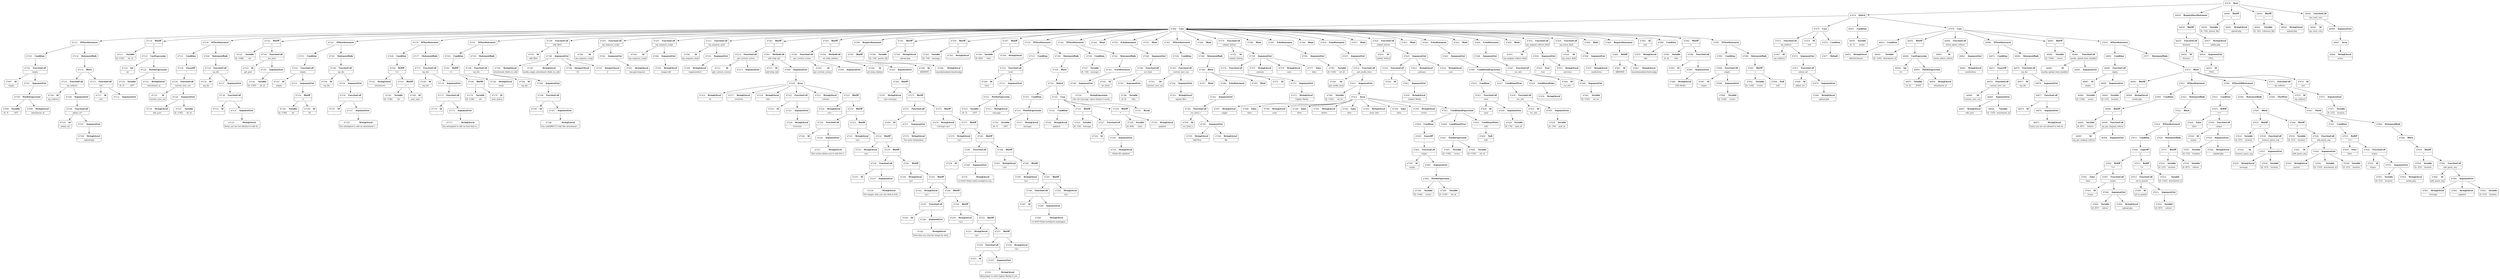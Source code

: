 digraph ast {
node [shape=none];
47104 [label=<<TABLE border='1' cellspacing='0' cellpadding='10' style='rounded' ><TR><TD border='0'>47104</TD><TD border='0'><B>Id</B></TD></TR><HR/><TR><TD border='0' cellpadding='5' colspan='2'>wp_redirect</TD></TR></TABLE>>];
47105 [label=<<TABLE border='1' cellspacing='0' cellpadding='10' style='rounded' ><TR><TD border='0'>47105</TD><TD border='0'><B>Id</B></TD></TR><HR/><TR><TD border='0' cellpadding='5' colspan='2'>admin_url</TD></TR></TABLE>>];
47106 [label=<<TABLE border='1' cellspacing='0' cellpadding='10' style='rounded' ><TR><TD border='0'>47106</TD><TD border='0'><B>StringLiteral</B></TD></TR><HR/><TR><TD border='0' cellpadding='5' colspan='2'>upload.php</TD></TR></TABLE>>];
47107 [label=<<TABLE border='1' cellspacing='0' cellpadding='10' style='rounded' ><TR><TD border='0'>47107</TD><TD border='0'><B>ArgumentList</B></TD></TR></TABLE>>];
47107 -> 47106 [weight=2];
47108 [label=<<TABLE border='1' cellspacing='0' cellpadding='10' style='rounded' ><TR><TD border='0'>47108</TD><TD border='0'><B>FunctionCall</B></TD></TR><HR/><TR><TD border='0' cellpadding='5' colspan='2'>admin_url</TD></TR></TABLE>>];
47108 -> 47105 [weight=2];
47108 -> 47107 [weight=2];
47109 [label=<<TABLE border='1' cellspacing='0' cellpadding='10' style='rounded' ><TR><TD border='0'>47109</TD><TD border='0'><B>ArgumentList</B></TD></TR></TABLE>>];
47109 -> 47108 [weight=2];
47110 [label=<<TABLE border='1' cellspacing='0' cellpadding='10' style='rounded' ><TR><TD border='0'>47110</TD><TD border='0'><B>FunctionCall</B></TD></TR><HR/><TR><TD border='0' cellpadding='5' colspan='2'>wp_redirect</TD></TR></TABLE>>];
47110 -> 47104 [weight=2];
47110 -> 47109 [weight=2];
47111 [label=<<TABLE border='1' cellspacing='0' cellpadding='10' style='rounded' ><TR><TD border='0'>47111</TD><TD border='0'><B>Id</B></TD></TR><HR/><TR><TD border='0' cellpadding='5' colspan='2'>exit</TD></TR></TABLE>>];
47112 [label=<<TABLE border='1' cellspacing='0' cellpadding='10' style='rounded' ><TR><TD border='0'>47112</TD><TD border='0'><B>ArgumentList</B></TD></TR></TABLE>>];
47113 [label=<<TABLE border='1' cellspacing='0' cellpadding='10' style='rounded' ><TR><TD border='0'>47113</TD><TD border='0'><B>FunctionCall</B></TD></TR><HR/><TR><TD border='0' cellpadding='5' colspan='2'>exit</TD></TR></TABLE>>];
47113 -> 47111 [weight=2];
47113 -> 47112 [weight=2];
47114 [label=<<TABLE border='1' cellspacing='0' cellpadding='10' style='rounded' ><TR><TD border='0'>47114</TD><TD border='0'><B>Block</B></TD></TR></TABLE>>];
47114 -> 47110 [weight=2];
47114 -> 47113 [weight=2];
47115 [label=<<TABLE border='1' cellspacing='0' cellpadding='10' style='rounded' ><TR><TD border='0'>47115</TD><TD border='0'><B>IfThenStatement</B></TD></TR></TABLE>>];
47115 -> 47103 [weight=2];
47115 -> 47116 [weight=2];
47116 [label=<<TABLE border='1' cellspacing='0' cellpadding='10' style='rounded' ><TR><TD border='0'>47116</TD><TD border='0'><B>StatementBody</B></TD></TR></TABLE>>];
47116 -> 47114 [weight=2];
47117 [label=<<TABLE border='1' cellspacing='0' cellpadding='10' style='rounded' ><TR><TD border='0'>47117</TD><TD border='0'><B>Variable</B></TD></TR><HR/><TR><TD border='0' cellpadding='5'>(0, 1145)</TD><TD border='0' cellpadding='5'>att_id</TD></TR></TABLE>>];
47118 [label=<<TABLE border='1' cellspacing='0' cellpadding='10' style='rounded' ><TR><TD border='0'>47118</TD><TD border='0'><B>BinOP</B></TD></TR><HR/><TR><TD border='0' cellpadding='5' colspan='2'>=</TD></TR></TABLE>>];
47118 -> 47117 [weight=2];
47118 -> 47123 [weight=2];
47119 [label=<<TABLE border='1' cellspacing='0' cellpadding='10' style='rounded' ><TR><TD border='0'>47119</TD><TD border='0'><B>Int</B></TD></TR><HR/><TR><TD border='0' cellpadding='5' colspan='2'>int</TD></TR></TABLE>>];
47120 [label=<<TABLE border='1' cellspacing='0' cellpadding='10' style='rounded' ><TR><TD border='0'>47120</TD><TD border='0'><B>Variable</B></TD></TR><HR/><TR><TD border='0' cellpadding='5'>(0, 3)</TD><TD border='0' cellpadding='5'>_GET</TD></TR></TABLE>>];
47121 [label=<<TABLE border='1' cellspacing='0' cellpadding='10' style='rounded' ><TR><TD border='0'>47121</TD><TD border='0'><B>StringLiteral</B></TD></TR><HR/><TR><TD border='0' cellpadding='5' colspan='2'>attachment_id</TD></TR></TABLE>>];
47122 [label=<<TABLE border='1' cellspacing='0' cellpadding='10' style='rounded' ><TR><TD border='0'>47122</TD><TD border='0'><B>PostfixExpression</B></TD></TR></TABLE>>];
47122 -> 47120 [weight=2];
47122 -> 47121 [weight=2];
47123 [label=<<TABLE border='1' cellspacing='0' cellpadding='10' style='rounded' ><TR><TD border='0'>47123</TD><TD border='0'><B>CastExpression</B></TD></TR></TABLE>>];
47123 -> 47119 [weight=2];
47123 -> 47122 [weight=2];
47125 [label=<<TABLE border='1' cellspacing='0' cellpadding='10' style='rounded' ><TR><TD border='0'>47125</TD><TD border='0'><B>Id</B></TD></TR><HR/><TR><TD border='0' cellpadding='5' colspan='2'>current_user_can</TD></TR></TABLE>>];
47126 [label=<<TABLE border='1' cellspacing='0' cellpadding='10' style='rounded' ><TR><TD border='0'>47126</TD><TD border='0'><B>StringLiteral</B></TD></TR><HR/><TR><TD border='0' cellpadding='5' colspan='2'>edit_post</TD></TR></TABLE>>];
47127 [label=<<TABLE border='1' cellspacing='0' cellpadding='10' style='rounded' ><TR><TD border='0'>47127</TD><TD border='0'><B>Variable</B></TD></TR><HR/><TR><TD border='0' cellpadding='5'>(0, 1145)</TD><TD border='0' cellpadding='5'>att_id</TD></TR></TABLE>>];
47128 [label=<<TABLE border='1' cellspacing='0' cellpadding='10' style='rounded' ><TR><TD border='0'>47128</TD><TD border='0'><B>ArgumentList</B></TD></TR></TABLE>>];
47128 -> 47126 [weight=2];
47128 -> 47127 [weight=2];
47129 [label=<<TABLE border='1' cellspacing='0' cellpadding='10' style='rounded' ><TR><TD border='0'>47129</TD><TD border='0'><B>FunctionCall</B></TD></TR><HR/><TR><TD border='0' cellpadding='5' colspan='2'>current_user_can</TD></TR></TABLE>>];
47129 -> 47125 [weight=2];
47129 -> 47128 [weight=2];
47130 [label=<<TABLE border='1' cellspacing='0' cellpadding='10' style='rounded' ><TR><TD border='0'>47130</TD><TD border='0'><B>UnaryOP</B></TD></TR><HR/><TR><TD border='0' cellpadding='5' colspan='2'>!</TD></TR></TABLE>>];
47130 -> 47129 [weight=2];
47131 [label=<<TABLE border='1' cellspacing='0' cellpadding='10' style='rounded' ><TR><TD border='0'>47131</TD><TD border='0'><B>Condition</B></TD></TR></TABLE>>];
47131 -> 47130 [weight=2];
47132 [label=<<TABLE border='1' cellspacing='0' cellpadding='10' style='rounded' ><TR><TD border='0'>47132</TD><TD border='0'><B>Id</B></TD></TR><HR/><TR><TD border='0' cellpadding='5' colspan='2'>wp_die</TD></TR></TABLE>>];
47133 [label=<<TABLE border='1' cellspacing='0' cellpadding='10' style='rounded' ><TR><TD border='0'>47133</TD><TD border='0'><B>Id</B></TD></TR><HR/><TR><TD border='0' cellpadding='5' colspan='2'>__</TD></TR></TABLE>>];
47134 [label=<<TABLE border='1' cellspacing='0' cellpadding='10' style='rounded' ><TR><TD border='0'>47134</TD><TD border='0'><B>StringLiteral</B></TD></TR><HR/><TR><TD border='0' cellpadding='5' colspan='2'>Sorry, you are not allowed to edit th...</TD></TR></TABLE>>];
47135 [label=<<TABLE border='1' cellspacing='0' cellpadding='10' style='rounded' ><TR><TD border='0'>47135</TD><TD border='0'><B>ArgumentList</B></TD></TR></TABLE>>];
47135 -> 47134 [weight=2];
47136 [label=<<TABLE border='1' cellspacing='0' cellpadding='10' style='rounded' ><TR><TD border='0'>47136</TD><TD border='0'><B>FunctionCall</B></TD></TR><HR/><TR><TD border='0' cellpadding='5' colspan='2'>__</TD></TR></TABLE>>];
47136 -> 47133 [weight=2];
47136 -> 47135 [weight=2];
47137 [label=<<TABLE border='1' cellspacing='0' cellpadding='10' style='rounded' ><TR><TD border='0'>47137</TD><TD border='0'><B>ArgumentList</B></TD></TR></TABLE>>];
47137 -> 47136 [weight=2];
47138 [label=<<TABLE border='1' cellspacing='0' cellpadding='10' style='rounded' ><TR><TD border='0'>47138</TD><TD border='0'><B>FunctionCall</B></TD></TR><HR/><TR><TD border='0' cellpadding='5' colspan='2'>wp_die</TD></TR></TABLE>>];
47138 -> 47132 [weight=2];
47138 -> 47137 [weight=2];
47139 [label=<<TABLE border='1' cellspacing='0' cellpadding='10' style='rounded' ><TR><TD border='0'>47139</TD><TD border='0'><B>IfThenStatement</B></TD></TR></TABLE>>];
47139 -> 47131 [weight=2];
47139 -> 47140 [weight=2];
47140 [label=<<TABLE border='1' cellspacing='0' cellpadding='10' style='rounded' ><TR><TD border='0'>47140</TD><TD border='0'><B>StatementBody</B></TD></TR></TABLE>>];
47140 -> 47138 [weight=2];
47141 [label=<<TABLE border='1' cellspacing='0' cellpadding='10' style='rounded' ><TR><TD border='0'>47141</TD><TD border='0'><B>Variable</B></TD></TR><HR/><TR><TD border='0' cellpadding='5'>(0, 1146)</TD><TD border='0' cellpadding='5'>att</TD></TR></TABLE>>];
47142 [label=<<TABLE border='1' cellspacing='0' cellpadding='10' style='rounded' ><TR><TD border='0'>47142</TD><TD border='0'><B>BinOP</B></TD></TR><HR/><TR><TD border='0' cellpadding='5' colspan='2'>=</TD></TR></TABLE>>];
47142 -> 47141 [weight=2];
47142 -> 47146 [weight=2];
47143 [label=<<TABLE border='1' cellspacing='0' cellpadding='10' style='rounded' ><TR><TD border='0'>47143</TD><TD border='0'><B>Id</B></TD></TR><HR/><TR><TD border='0' cellpadding='5' colspan='2'>get_post</TD></TR></TABLE>>];
47144 [label=<<TABLE border='1' cellspacing='0' cellpadding='10' style='rounded' ><TR><TD border='0'>47144</TD><TD border='0'><B>Variable</B></TD></TR><HR/><TR><TD border='0' cellpadding='5'>(0, 1145)</TD><TD border='0' cellpadding='5'>att_id</TD></TR></TABLE>>];
47145 [label=<<TABLE border='1' cellspacing='0' cellpadding='10' style='rounded' ><TR><TD border='0'>47145</TD><TD border='0'><B>ArgumentList</B></TD></TR></TABLE>>];
47145 -> 47144 [weight=2];
47146 [label=<<TABLE border='1' cellspacing='0' cellpadding='10' style='rounded' ><TR><TD border='0'>47146</TD><TD border='0'><B>FunctionCall</B></TD></TR><HR/><TR><TD border='0' cellpadding='5' colspan='2'>get_post</TD></TR></TABLE>>];
47146 -> 47143 [weight=2];
47146 -> 47145 [weight=2];
47147 [label=<<TABLE border='1' cellspacing='0' cellpadding='10' style='rounded' ><TR><TD border='0'>47147</TD><TD border='0'><B>Id</B></TD></TR><HR/><TR><TD border='0' cellpadding='5' colspan='2'>empty</TD></TR></TABLE>>];
47148 [label=<<TABLE border='1' cellspacing='0' cellpadding='10' style='rounded' ><TR><TD border='0'>47148</TD><TD border='0'><B>Variable</B></TD></TR><HR/><TR><TD border='0' cellpadding='5'>(0, 1146)</TD><TD border='0' cellpadding='5'>att</TD></TR></TABLE>>];
47149 [label=<<TABLE border='1' cellspacing='0' cellpadding='10' style='rounded' ><TR><TD border='0'>47149</TD><TD border='0'><B>Id</B></TD></TR><HR/><TR><TD border='0' cellpadding='5' colspan='2'>ID</TD></TR></TABLE>>];
47150 [label=<<TABLE border='1' cellspacing='0' cellpadding='10' style='rounded' ><TR><TD border='0'>47150</TD><TD border='0'><B>BinOP</B></TD></TR><HR/><TR><TD border='0' cellpadding='5' colspan='2'>-&gt;</TD></TR></TABLE>>];
47150 -> 47148 [weight=2];
47150 -> 47149 [weight=2];
47151 [label=<<TABLE border='1' cellspacing='0' cellpadding='10' style='rounded' ><TR><TD border='0'>47151</TD><TD border='0'><B>ArgumentList</B></TD></TR></TABLE>>];
47151 -> 47150 [weight=2];
47152 [label=<<TABLE border='1' cellspacing='0' cellpadding='10' style='rounded' ><TR><TD border='0'>47152</TD><TD border='0'><B>FunctionCall</B></TD></TR><HR/><TR><TD border='0' cellpadding='5' colspan='2'>empty</TD></TR></TABLE>>];
47152 -> 47147 [weight=2];
47152 -> 47151 [weight=2];
47153 [label=<<TABLE border='1' cellspacing='0' cellpadding='10' style='rounded' ><TR><TD border='0'>47153</TD><TD border='0'><B>Condition</B></TD></TR></TABLE>>];
47153 -> 47152 [weight=2];
47154 [label=<<TABLE border='1' cellspacing='0' cellpadding='10' style='rounded' ><TR><TD border='0'>47154</TD><TD border='0'><B>Id</B></TD></TR><HR/><TR><TD border='0' cellpadding='5' colspan='2'>wp_die</TD></TR></TABLE>>];
47155 [label=<<TABLE border='1' cellspacing='0' cellpadding='10' style='rounded' ><TR><TD border='0'>47155</TD><TD border='0'><B>Id</B></TD></TR><HR/><TR><TD border='0' cellpadding='5' colspan='2'>__</TD></TR></TABLE>>];
47156 [label=<<TABLE border='1' cellspacing='0' cellpadding='10' style='rounded' ><TR><TD border='0'>47156</TD><TD border='0'><B>StringLiteral</B></TD></TR><HR/><TR><TD border='0' cellpadding='5' colspan='2'>You attempted to edit an attachment t...</TD></TR></TABLE>>];
47157 [label=<<TABLE border='1' cellspacing='0' cellpadding='10' style='rounded' ><TR><TD border='0'>47157</TD><TD border='0'><B>ArgumentList</B></TD></TR></TABLE>>];
47157 -> 47156 [weight=2];
47158 [label=<<TABLE border='1' cellspacing='0' cellpadding='10' style='rounded' ><TR><TD border='0'>47158</TD><TD border='0'><B>FunctionCall</B></TD></TR><HR/><TR><TD border='0' cellpadding='5' colspan='2'>__</TD></TR></TABLE>>];
47158 -> 47155 [weight=2];
47158 -> 47157 [weight=2];
47159 [label=<<TABLE border='1' cellspacing='0' cellpadding='10' style='rounded' ><TR><TD border='0'>47159</TD><TD border='0'><B>ArgumentList</B></TD></TR></TABLE>>];
47159 -> 47158 [weight=2];
47160 [label=<<TABLE border='1' cellspacing='0' cellpadding='10' style='rounded' ><TR><TD border='0'>47160</TD><TD border='0'><B>FunctionCall</B></TD></TR><HR/><TR><TD border='0' cellpadding='5' colspan='2'>wp_die</TD></TR></TABLE>>];
47160 -> 47154 [weight=2];
47160 -> 47159 [weight=2];
47161 [label=<<TABLE border='1' cellspacing='0' cellpadding='10' style='rounded' ><TR><TD border='0'>47161</TD><TD border='0'><B>IfThenStatement</B></TD></TR></TABLE>>];
47161 -> 47153 [weight=2];
47161 -> 47162 [weight=2];
47162 [label=<<TABLE border='1' cellspacing='0' cellpadding='10' style='rounded' ><TR><TD border='0'>47162</TD><TD border='0'><B>StatementBody</B></TD></TR></TABLE>>];
47162 -> 47160 [weight=2];
47163 [label=<<TABLE border='1' cellspacing='0' cellpadding='10' style='rounded' ><TR><TD border='0'>47163</TD><TD border='0'><B>StringLiteral</B></TD></TR><HR/><TR><TD border='0' cellpadding='5' colspan='2'>attachment</TD></TR></TABLE>>];
47164 [label=<<TABLE border='1' cellspacing='0' cellpadding='10' style='rounded' ><TR><TD border='0'>47164</TD><TD border='0'><B>RelOP</B></TD></TR><HR/><TR><TD border='0' cellpadding='5' colspan='2'>!==</TD></TR></TABLE>>];
47164 -> 47163 [weight=2];
47164 -> 47167 [weight=2];
47165 [label=<<TABLE border='1' cellspacing='0' cellpadding='10' style='rounded' ><TR><TD border='0'>47165</TD><TD border='0'><B>Variable</B></TD></TR><HR/><TR><TD border='0' cellpadding='5'>(0, 1146)</TD><TD border='0' cellpadding='5'>att</TD></TR></TABLE>>];
47166 [label=<<TABLE border='1' cellspacing='0' cellpadding='10' style='rounded' ><TR><TD border='0'>47166</TD><TD border='0'><B>Id</B></TD></TR><HR/><TR><TD border='0' cellpadding='5' colspan='2'>post_type</TD></TR></TABLE>>];
47167 [label=<<TABLE border='1' cellspacing='0' cellpadding='10' style='rounded' ><TR><TD border='0'>47167</TD><TD border='0'><B>BinOP</B></TD></TR><HR/><TR><TD border='0' cellpadding='5' colspan='2'>-&gt;</TD></TR></TABLE>>];
47167 -> 47165 [weight=2];
47167 -> 47166 [weight=2];
47168 [label=<<TABLE border='1' cellspacing='0' cellpadding='10' style='rounded' ><TR><TD border='0'>47168</TD><TD border='0'><B>Condition</B></TD></TR></TABLE>>];
47168 -> 47164 [weight=2];
47169 [label=<<TABLE border='1' cellspacing='0' cellpadding='10' style='rounded' ><TR><TD border='0'>47169</TD><TD border='0'><B>Id</B></TD></TR><HR/><TR><TD border='0' cellpadding='5' colspan='2'>wp_die</TD></TR></TABLE>>];
47170 [label=<<TABLE border='1' cellspacing='0' cellpadding='10' style='rounded' ><TR><TD border='0'>47170</TD><TD border='0'><B>Id</B></TD></TR><HR/><TR><TD border='0' cellpadding='5' colspan='2'>__</TD></TR></TABLE>>];
47171 [label=<<TABLE border='1' cellspacing='0' cellpadding='10' style='rounded' ><TR><TD border='0'>47171</TD><TD border='0'><B>StringLiteral</B></TD></TR><HR/><TR><TD border='0' cellpadding='5' colspan='2'>You attempted to edit an item that is...</TD></TR></TABLE>>];
47172 [label=<<TABLE border='1' cellspacing='0' cellpadding='10' style='rounded' ><TR><TD border='0'>47172</TD><TD border='0'><B>ArgumentList</B></TD></TR></TABLE>>];
47172 -> 47171 [weight=2];
47173 [label=<<TABLE border='1' cellspacing='0' cellpadding='10' style='rounded' ><TR><TD border='0'>47173</TD><TD border='0'><B>FunctionCall</B></TD></TR><HR/><TR><TD border='0' cellpadding='5' colspan='2'>__</TD></TR></TABLE>>];
47173 -> 47170 [weight=2];
47173 -> 47172 [weight=2];
47174 [label=<<TABLE border='1' cellspacing='0' cellpadding='10' style='rounded' ><TR><TD border='0'>47174</TD><TD border='0'><B>ArgumentList</B></TD></TR></TABLE>>];
47174 -> 47173 [weight=2];
47175 [label=<<TABLE border='1' cellspacing='0' cellpadding='10' style='rounded' ><TR><TD border='0'>47175</TD><TD border='0'><B>FunctionCall</B></TD></TR><HR/><TR><TD border='0' cellpadding='5' colspan='2'>wp_die</TD></TR></TABLE>>];
47175 -> 47169 [weight=2];
47175 -> 47174 [weight=2];
47176 [label=<<TABLE border='1' cellspacing='0' cellpadding='10' style='rounded' ><TR><TD border='0'>47176</TD><TD border='0'><B>IfThenStatement</B></TD></TR></TABLE>>];
47176 -> 47168 [weight=2];
47176 -> 47177 [weight=2];
47177 [label=<<TABLE border='1' cellspacing='0' cellpadding='10' style='rounded' ><TR><TD border='0'>47177</TD><TD border='0'><B>StatementBody</B></TD></TR></TABLE>>];
47177 -> 47175 [weight=2];
47178 [label=<<TABLE border='1' cellspacing='0' cellpadding='10' style='rounded' ><TR><TD border='0'>47178</TD><TD border='0'><B>Variable</B></TD></TR><HR/><TR><TD border='0' cellpadding='5'>(0, 1146)</TD><TD border='0' cellpadding='5'>att</TD></TR></TABLE>>];
47179 [label=<<TABLE border='1' cellspacing='0' cellpadding='10' style='rounded' ><TR><TD border='0'>47179</TD><TD border='0'><B>Id</B></TD></TR><HR/><TR><TD border='0' cellpadding='5' colspan='2'>post_status</TD></TR></TABLE>>];
47180 [label=<<TABLE border='1' cellspacing='0' cellpadding='10' style='rounded' ><TR><TD border='0'>47180</TD><TD border='0'><B>BinOP</B></TD></TR><HR/><TR><TD border='0' cellpadding='5' colspan='2'>-&gt;</TD></TR></TABLE>>];
47180 -> 47178 [weight=2];
47180 -> 47179 [weight=2];
47181 [label=<<TABLE border='1' cellspacing='0' cellpadding='10' style='rounded' ><TR><TD border='0'>47181</TD><TD border='0'><B>RelOP</B></TD></TR><HR/><TR><TD border='0' cellpadding='5' colspan='2'>==</TD></TR></TABLE>>];
47181 -> 47180 [weight=2];
47181 -> 47182 [weight=2];
47182 [label=<<TABLE border='1' cellspacing='0' cellpadding='10' style='rounded' ><TR><TD border='0'>47182</TD><TD border='0'><B>StringLiteral</B></TD></TR><HR/><TR><TD border='0' cellpadding='5' colspan='2'>trash</TD></TR></TABLE>>];
47183 [label=<<TABLE border='1' cellspacing='0' cellpadding='10' style='rounded' ><TR><TD border='0'>47183</TD><TD border='0'><B>Condition</B></TD></TR></TABLE>>];
47183 -> 47181 [weight=2];
47184 [label=<<TABLE border='1' cellspacing='0' cellpadding='10' style='rounded' ><TR><TD border='0'>47184</TD><TD border='0'><B>Id</B></TD></TR><HR/><TR><TD border='0' cellpadding='5' colspan='2'>wp_die</TD></TR></TABLE>>];
47185 [label=<<TABLE border='1' cellspacing='0' cellpadding='10' style='rounded' ><TR><TD border='0'>47185</TD><TD border='0'><B>Id</B></TD></TR><HR/><TR><TD border='0' cellpadding='5' colspan='2'>__</TD></TR></TABLE>>];
47186 [label=<<TABLE border='1' cellspacing='0' cellpadding='10' style='rounded' ><TR><TD border='0'>47186</TD><TD border='0'><B>StringLiteral</B></TD></TR><HR/><TR><TD border='0' cellpadding='5' colspan='2'>You can&amp;#8217;t edit this attachment ...</TD></TR></TABLE>>];
47187 [label=<<TABLE border='1' cellspacing='0' cellpadding='10' style='rounded' ><TR><TD border='0'>47187</TD><TD border='0'><B>ArgumentList</B></TD></TR></TABLE>>];
47187 -> 47186 [weight=2];
47188 [label=<<TABLE border='1' cellspacing='0' cellpadding='10' style='rounded' ><TR><TD border='0'>47188</TD><TD border='0'><B>FunctionCall</B></TD></TR><HR/><TR><TD border='0' cellpadding='5' colspan='2'>__</TD></TR></TABLE>>];
47188 -> 47185 [weight=2];
47188 -> 47187 [weight=2];
47189 [label=<<TABLE border='1' cellspacing='0' cellpadding='10' style='rounded' ><TR><TD border='0'>47189</TD><TD border='0'><B>ArgumentList</B></TD></TR></TABLE>>];
47189 -> 47188 [weight=2];
47190 [label=<<TABLE border='1' cellspacing='0' cellpadding='10' style='rounded' ><TR><TD border='0'>47190</TD><TD border='0'><B>FunctionCall</B></TD></TR><HR/><TR><TD border='0' cellpadding='5' colspan='2'>wp_die</TD></TR></TABLE>>];
47190 -> 47184 [weight=2];
47190 -> 47189 [weight=2];
47191 [label=<<TABLE border='1' cellspacing='0' cellpadding='10' style='rounded' ><TR><TD border='0'>47191</TD><TD border='0'><B>IfThenStatement</B></TD></TR></TABLE>>];
47191 -> 47183 [weight=2];
47191 -> 47192 [weight=2];
47192 [label=<<TABLE border='1' cellspacing='0' cellpadding='10' style='rounded' ><TR><TD border='0'>47192</TD><TD border='0'><B>StatementBody</B></TD></TR></TABLE>>];
47192 -> 47190 [weight=2];
47193 [label=<<TABLE border='1' cellspacing='0' cellpadding='10' style='rounded' ><TR><TD border='0'>47193</TD><TD border='0'><B>Id</B></TD></TR><HR/><TR><TD border='0' cellpadding='5' colspan='2'>add_filter</TD></TR></TABLE>>];
47194 [label=<<TABLE border='1' cellspacing='0' cellpadding='10' style='rounded' ><TR><TD border='0'>47194</TD><TD border='0'><B>StringLiteral</B></TD></TR><HR/><TR><TD border='0' cellpadding='5' colspan='2'>attachment_fields_to_edit</TD></TR></TABLE>>];
47195 [label=<<TABLE border='1' cellspacing='0' cellpadding='10' style='rounded' ><TR><TD border='0'>47195</TD><TD border='0'><B>StringLiteral</B></TD></TR><HR/><TR><TD border='0' cellpadding='5' colspan='2'>media_single_attachment_fields_to_edit</TD></TR></TABLE>>];
47196 [label=<<TABLE border='1' cellspacing='0' cellpadding='10' style='rounded' ><TR><TD border='0'>47196</TD><TD border='0'><B>IntegerLiteral</B></TD></TR><HR/><TR><TD border='0' cellpadding='5' colspan='2'>10</TD></TR></TABLE>>];
47197 [label=<<TABLE border='1' cellspacing='0' cellpadding='10' style='rounded' ><TR><TD border='0'>47197</TD><TD border='0'><B>IntegerLiteral</B></TD></TR><HR/><TR><TD border='0' cellpadding='5' colspan='2'>2</TD></TR></TABLE>>];
47198 [label=<<TABLE border='1' cellspacing='0' cellpadding='10' style='rounded' ><TR><TD border='0'>47198</TD><TD border='0'><B>ArgumentList</B></TD></TR></TABLE>>];
47198 -> 47194 [weight=2];
47198 -> 47195 [weight=2];
47198 -> 47196 [weight=2];
47198 -> 47197 [weight=2];
47199 [label=<<TABLE border='1' cellspacing='0' cellpadding='10' style='rounded' ><TR><TD border='0'>47199</TD><TD border='0'><B>FunctionCall</B></TD></TR><HR/><TR><TD border='0' cellpadding='5' colspan='2'>add_filter</TD></TR></TABLE>>];
47199 -> 47193 [weight=2];
47199 -> 47198 [weight=2];
47200 [label=<<TABLE border='1' cellspacing='0' cellpadding='10' style='rounded' ><TR><TD border='0'>47200</TD><TD border='0'><B>Id</B></TD></TR><HR/><TR><TD border='0' cellpadding='5' colspan='2'>wp_enqueue_script</TD></TR></TABLE>>];
47201 [label=<<TABLE border='1' cellspacing='0' cellpadding='10' style='rounded' ><TR><TD border='0'>47201</TD><TD border='0'><B>StringLiteral</B></TD></TR><HR/><TR><TD border='0' cellpadding='5' colspan='2'>wp-ajax-response</TD></TR></TABLE>>];
47202 [label=<<TABLE border='1' cellspacing='0' cellpadding='10' style='rounded' ><TR><TD border='0'>47202</TD><TD border='0'><B>ArgumentList</B></TD></TR></TABLE>>];
47202 -> 47201 [weight=2];
47203 [label=<<TABLE border='1' cellspacing='0' cellpadding='10' style='rounded' ><TR><TD border='0'>47203</TD><TD border='0'><B>FunctionCall</B></TD></TR><HR/><TR><TD border='0' cellpadding='5' colspan='2'>wp_enqueue_script</TD></TR></TABLE>>];
47203 -> 47200 [weight=2];
47203 -> 47202 [weight=2];
47204 [label=<<TABLE border='1' cellspacing='0' cellpadding='10' style='rounded' ><TR><TD border='0'>47204</TD><TD border='0'><B>Id</B></TD></TR><HR/><TR><TD border='0' cellpadding='5' colspan='2'>wp_enqueue_script</TD></TR></TABLE>>];
47205 [label=<<TABLE border='1' cellspacing='0' cellpadding='10' style='rounded' ><TR><TD border='0'>47205</TD><TD border='0'><B>StringLiteral</B></TD></TR><HR/><TR><TD border='0' cellpadding='5' colspan='2'>image-edit</TD></TR></TABLE>>];
47206 [label=<<TABLE border='1' cellspacing='0' cellpadding='10' style='rounded' ><TR><TD border='0'>47206</TD><TD border='0'><B>ArgumentList</B></TD></TR></TABLE>>];
47206 -> 47205 [weight=2];
47207 [label=<<TABLE border='1' cellspacing='0' cellpadding='10' style='rounded' ><TR><TD border='0'>47207</TD><TD border='0'><B>FunctionCall</B></TD></TR><HR/><TR><TD border='0' cellpadding='5' colspan='2'>wp_enqueue_script</TD></TR></TABLE>>];
47207 -> 47204 [weight=2];
47207 -> 47206 [weight=2];
47208 [label=<<TABLE border='1' cellspacing='0' cellpadding='10' style='rounded' ><TR><TD border='0'>47208</TD><TD border='0'><B>Id</B></TD></TR><HR/><TR><TD border='0' cellpadding='5' colspan='2'>wp_enqueue_style</TD></TR></TABLE>>];
47209 [label=<<TABLE border='1' cellspacing='0' cellpadding='10' style='rounded' ><TR><TD border='0'>47209</TD><TD border='0'><B>StringLiteral</B></TD></TR><HR/><TR><TD border='0' cellpadding='5' colspan='2'>imgareaselect</TD></TR></TABLE>>];
47210 [label=<<TABLE border='1' cellspacing='0' cellpadding='10' style='rounded' ><TR><TD border='0'>47210</TD><TD border='0'><B>ArgumentList</B></TD></TR></TABLE>>];
47210 -> 47209 [weight=2];
47211 [label=<<TABLE border='1' cellspacing='0' cellpadding='10' style='rounded' ><TR><TD border='0'>47211</TD><TD border='0'><B>FunctionCall</B></TD></TR><HR/><TR><TD border='0' cellpadding='5' colspan='2'>wp_enqueue_style</TD></TR></TABLE>>];
47211 -> 47208 [weight=2];
47211 -> 47210 [weight=2];
47212 [label=<<TABLE border='1' cellspacing='0' cellpadding='10' style='rounded' ><TR><TD border='0'>47212</TD><TD border='0'><B>Id</B></TD></TR><HR/><TR><TD border='0' cellpadding='5' colspan='2'>get_current_screen</TD></TR></TABLE>>];
47213 [label=<<TABLE border='1' cellspacing='0' cellpadding='10' style='rounded' ><TR><TD border='0'>47213</TD><TD border='0'><B>ArgumentList</B></TD></TR></TABLE>>];
47214 [label=<<TABLE border='1' cellspacing='0' cellpadding='10' style='rounded' ><TR><TD border='0'>47214</TD><TD border='0'><B>FunctionCall</B></TD></TR><HR/><TR><TD border='0' cellpadding='5' colspan='2'>get_current_screen</TD></TR></TABLE>>];
47214 -> 47212 [weight=2];
47214 -> 47213 [weight=2];
47215 [label=<<TABLE border='1' cellspacing='0' cellpadding='10' style='rounded' ><TR><TD border='0'>47215</TD><TD border='0'><B>Id</B></TD></TR><HR/><TR><TD border='0' cellpadding='5' colspan='2'>add_help_tab</TD></TR></TABLE>>];
47216 [label=<<TABLE border='1' cellspacing='0' cellpadding='10' style='rounded' ><TR><TD border='0'>47216</TD><TD border='0'><B>StringLiteral</B></TD></TR><HR/><TR><TD border='0' cellpadding='5' colspan='2'>id</TD></TR></TABLE>>];
47217 [label=<<TABLE border='1' cellspacing='0' cellpadding='10' style='rounded' ><TR><TD border='0'>47217</TD><TD border='0'><B>StringLiteral</B></TD></TR><HR/><TR><TD border='0' cellpadding='5' colspan='2'>overview</TD></TR></TABLE>>];
47218 [label=<<TABLE border='1' cellspacing='0' cellpadding='10' style='rounded' ><TR><TD border='0'>47218</TD><TD border='0'><B>StringLiteral</B></TD></TR><HR/><TR><TD border='0' cellpadding='5' colspan='2'>title</TD></TR></TABLE>>];
47219 [label=<<TABLE border='1' cellspacing='0' cellpadding='10' style='rounded' ><TR><TD border='0'>47219</TD><TD border='0'><B>Id</B></TD></TR><HR/><TR><TD border='0' cellpadding='5' colspan='2'>__</TD></TR></TABLE>>];
47220 [label=<<TABLE border='1' cellspacing='0' cellpadding='10' style='rounded' ><TR><TD border='0'>47220</TD><TD border='0'><B>StringLiteral</B></TD></TR><HR/><TR><TD border='0' cellpadding='5' colspan='2'>Overview</TD></TR></TABLE>>];
47221 [label=<<TABLE border='1' cellspacing='0' cellpadding='10' style='rounded' ><TR><TD border='0'>47221</TD><TD border='0'><B>ArgumentList</B></TD></TR></TABLE>>];
47221 -> 47220 [weight=2];
47222 [label=<<TABLE border='1' cellspacing='0' cellpadding='10' style='rounded' ><TR><TD border='0'>47222</TD><TD border='0'><B>FunctionCall</B></TD></TR><HR/><TR><TD border='0' cellpadding='5' colspan='2'>__</TD></TR></TABLE>>];
47222 -> 47219 [weight=2];
47222 -> 47221 [weight=2];
47223 [label=<<TABLE border='1' cellspacing='0' cellpadding='10' style='rounded' ><TR><TD border='0'>47223</TD><TD border='0'><B>StringLiteral</B></TD></TR><HR/><TR><TD border='0' cellpadding='5' colspan='2'>content</TD></TR></TABLE>>];
47224 [label=<<TABLE border='1' cellspacing='0' cellpadding='10' style='rounded' ><TR><TD border='0'>47224</TD><TD border='0'><B>StringLiteral</B></TD></TR><HR/><TR><TD border='0' cellpadding='5' colspan='2'>&lt;p&gt;</TD></TR></TABLE>>];
47225 [label=<<TABLE border='1' cellspacing='0' cellpadding='10' style='rounded' ><TR><TD border='0'>47225</TD><TD border='0'><B>BinOP</B></TD></TR><HR/><TR><TD border='0' cellpadding='5' colspan='2'>.</TD></TR></TABLE>>];
47225 -> 47224 [weight=2];
47225 -> 47230 [weight=2];
47226 [label=<<TABLE border='1' cellspacing='0' cellpadding='10' style='rounded' ><TR><TD border='0'>47226</TD><TD border='0'><B>Id</B></TD></TR><HR/><TR><TD border='0' cellpadding='5' colspan='2'>__</TD></TR></TABLE>>];
47227 [label=<<TABLE border='1' cellspacing='0' cellpadding='10' style='rounded' ><TR><TD border='0'>47227</TD><TD border='0'><B>StringLiteral</B></TD></TR><HR/><TR><TD border='0' cellpadding='5' colspan='2'>This screen allows you to edit five f...</TD></TR></TABLE>>];
47228 [label=<<TABLE border='1' cellspacing='0' cellpadding='10' style='rounded' ><TR><TD border='0'>47228</TD><TD border='0'><B>ArgumentList</B></TD></TR></TABLE>>];
47228 -> 47227 [weight=2];
47229 [label=<<TABLE border='1' cellspacing='0' cellpadding='10' style='rounded' ><TR><TD border='0'>47229</TD><TD border='0'><B>FunctionCall</B></TD></TR><HR/><TR><TD border='0' cellpadding='5' colspan='2'>__</TD></TR></TABLE>>];
47229 -> 47226 [weight=2];
47229 -> 47228 [weight=2];
47230 [label=<<TABLE border='1' cellspacing='0' cellpadding='10' style='rounded' ><TR><TD border='0'>47230</TD><TD border='0'><B>BinOP</B></TD></TR><HR/><TR><TD border='0' cellpadding='5' colspan='2'>.</TD></TR></TABLE>>];
47230 -> 47229 [weight=2];
47230 -> 47232 [weight=2];
47231 [label=<<TABLE border='1' cellspacing='0' cellpadding='10' style='rounded' ><TR><TD border='0'>47231</TD><TD border='0'><B>StringLiteral</B></TD></TR><HR/><TR><TD border='0' cellpadding='5' colspan='2'>&lt;p&gt;</TD></TR></TABLE>>];
47232 [label=<<TABLE border='1' cellspacing='0' cellpadding='10' style='rounded' ><TR><TD border='0'>47232</TD><TD border='0'><B>BinOP</B></TD></TR><HR/><TR><TD border='0' cellpadding='5' colspan='2'>.</TD></TR></TABLE>>];
47232 -> 47231 [weight=2];
47232 -> 47234 [weight=2];
47233 [label=<<TABLE border='1' cellspacing='0' cellpadding='10' style='rounded' ><TR><TD border='0'>47233</TD><TD border='0'><B>StringLiteral</B></TD></TR><HR/><TR><TD border='0' cellpadding='5' colspan='2'>&lt;p&gt;</TD></TR></TABLE>>];
47234 [label=<<TABLE border='1' cellspacing='0' cellpadding='10' style='rounded' ><TR><TD border='0'>47234</TD><TD border='0'><B>BinOP</B></TD></TR><HR/><TR><TD border='0' cellpadding='5' colspan='2'>.</TD></TR></TABLE>>];
47234 -> 47233 [weight=2];
47234 -> 47239 [weight=2];
47235 [label=<<TABLE border='1' cellspacing='0' cellpadding='10' style='rounded' ><TR><TD border='0'>47235</TD><TD border='0'><B>Id</B></TD></TR><HR/><TR><TD border='0' cellpadding='5' colspan='2'>__</TD></TR></TABLE>>];
47236 [label=<<TABLE border='1' cellspacing='0' cellpadding='10' style='rounded' ><TR><TD border='0'>47236</TD><TD border='0'><B>StringLiteral</B></TD></TR><HR/><TR><TD border='0' cellpadding='5' colspan='2'>For images only, you can click on Edi...</TD></TR></TABLE>>];
47237 [label=<<TABLE border='1' cellspacing='0' cellpadding='10' style='rounded' ><TR><TD border='0'>47237</TD><TD border='0'><B>ArgumentList</B></TD></TR></TABLE>>];
47237 -> 47236 [weight=2];
47238 [label=<<TABLE border='1' cellspacing='0' cellpadding='10' style='rounded' ><TR><TD border='0'>47238</TD><TD border='0'><B>FunctionCall</B></TD></TR><HR/><TR><TD border='0' cellpadding='5' colspan='2'>__</TD></TR></TABLE>>];
47238 -> 47235 [weight=2];
47238 -> 47237 [weight=2];
47239 [label=<<TABLE border='1' cellspacing='0' cellpadding='10' style='rounded' ><TR><TD border='0'>47239</TD><TD border='0'><B>BinOP</B></TD></TR><HR/><TR><TD border='0' cellpadding='5' colspan='2'>.</TD></TR></TABLE>>];
47239 -> 47238 [weight=2];
47239 -> 47241 [weight=2];
47240 [label=<<TABLE border='1' cellspacing='0' cellpadding='10' style='rounded' ><TR><TD border='0'>47240</TD><TD border='0'><B>StringLiteral</B></TD></TR><HR/><TR><TD border='0' cellpadding='5' colspan='2'>&lt;p&gt;</TD></TR></TABLE>>];
47241 [label=<<TABLE border='1' cellspacing='0' cellpadding='10' style='rounded' ><TR><TD border='0'>47241</TD><TD border='0'><B>BinOP</B></TD></TR><HR/><TR><TD border='0' cellpadding='5' colspan='2'>.</TD></TR></TABLE>>];
47241 -> 47240 [weight=2];
47241 -> 47243 [weight=2];
47242 [label=<<TABLE border='1' cellspacing='0' cellpadding='10' style='rounded' ><TR><TD border='0'>47242</TD><TD border='0'><B>StringLiteral</B></TD></TR><HR/><TR><TD border='0' cellpadding='5' colspan='2'>&lt;p&gt;</TD></TR></TABLE>>];
47243 [label=<<TABLE border='1' cellspacing='0' cellpadding='10' style='rounded' ><TR><TD border='0'>47243</TD><TD border='0'><B>BinOP</B></TD></TR><HR/><TR><TD border='0' cellpadding='5' colspan='2'>.</TD></TR></TABLE>>];
47243 -> 47242 [weight=2];
47243 -> 47248 [weight=2];
47244 [label=<<TABLE border='1' cellspacing='0' cellpadding='10' style='rounded' ><TR><TD border='0'>47244</TD><TD border='0'><B>Id</B></TD></TR><HR/><TR><TD border='0' cellpadding='5' colspan='2'>__</TD></TR></TABLE>>];
47245 [label=<<TABLE border='1' cellspacing='0' cellpadding='10' style='rounded' ><TR><TD border='0'>47245</TD><TD border='0'><B>StringLiteral</B></TD></TR><HR/><TR><TD border='0' cellpadding='5' colspan='2'>Note that you crop the image by click...</TD></TR></TABLE>>];
47246 [label=<<TABLE border='1' cellspacing='0' cellpadding='10' style='rounded' ><TR><TD border='0'>47246</TD><TD border='0'><B>ArgumentList</B></TD></TR></TABLE>>];
47246 -> 47245 [weight=2];
47247 [label=<<TABLE border='1' cellspacing='0' cellpadding='10' style='rounded' ><TR><TD border='0'>47247</TD><TD border='0'><B>FunctionCall</B></TD></TR><HR/><TR><TD border='0' cellpadding='5' colspan='2'>__</TD></TR></TABLE>>];
47247 -> 47244 [weight=2];
47247 -> 47246 [weight=2];
47248 [label=<<TABLE border='1' cellspacing='0' cellpadding='10' style='rounded' ><TR><TD border='0'>47248</TD><TD border='0'><B>BinOP</B></TD></TR><HR/><TR><TD border='0' cellpadding='5' colspan='2'>.</TD></TR></TABLE>>];
47248 -> 47247 [weight=2];
47248 -> 47250 [weight=2];
47249 [label=<<TABLE border='1' cellspacing='0' cellpadding='10' style='rounded' ><TR><TD border='0'>47249</TD><TD border='0'><B>StringLiteral</B></TD></TR><HR/><TR><TD border='0' cellpadding='5' colspan='2'>&lt;p&gt;</TD></TR></TABLE>>];
47250 [label=<<TABLE border='1' cellspacing='0' cellpadding='10' style='rounded' ><TR><TD border='0'>47250</TD><TD border='0'><B>BinOP</B></TD></TR><HR/><TR><TD border='0' cellpadding='5' colspan='2'>.</TD></TR></TABLE>>];
47250 -> 47249 [weight=2];
47250 -> 47252 [weight=2];
47251 [label=<<TABLE border='1' cellspacing='0' cellpadding='10' style='rounded' ><TR><TD border='0'>47251</TD><TD border='0'><B>StringLiteral</B></TD></TR><HR/><TR><TD border='0' cellpadding='5' colspan='2'>&lt;p&gt;</TD></TR></TABLE>>];
47252 [label=<<TABLE border='1' cellspacing='0' cellpadding='10' style='rounded' ><TR><TD border='0'>47252</TD><TD border='0'><B>BinOP</B></TD></TR><HR/><TR><TD border='0' cellpadding='5' colspan='2'>.</TD></TR></TABLE>>];
47252 -> 47251 [weight=2];
47252 -> 47257 [weight=2];
47253 [label=<<TABLE border='1' cellspacing='0' cellpadding='10' style='rounded' ><TR><TD border='0'>47253</TD><TD border='0'><B>Id</B></TD></TR><HR/><TR><TD border='0' cellpadding='5' colspan='2'>__</TD></TR></TABLE>>];
47254 [label=<<TABLE border='1' cellspacing='0' cellpadding='10' style='rounded' ><TR><TD border='0'>47254</TD><TD border='0'><B>StringLiteral</B></TD></TR><HR/><TR><TD border='0' cellpadding='5' colspan='2'>Remember to click Update Media to sav...</TD></TR></TABLE>>];
47255 [label=<<TABLE border='1' cellspacing='0' cellpadding='10' style='rounded' ><TR><TD border='0'>47255</TD><TD border='0'><B>ArgumentList</B></TD></TR></TABLE>>];
47255 -> 47254 [weight=2];
47256 [label=<<TABLE border='1' cellspacing='0' cellpadding='10' style='rounded' ><TR><TD border='0'>47256</TD><TD border='0'><B>FunctionCall</B></TD></TR><HR/><TR><TD border='0' cellpadding='5' colspan='2'>__</TD></TR></TABLE>>];
47256 -> 47253 [weight=2];
47256 -> 47255 [weight=2];
47257 [label=<<TABLE border='1' cellspacing='0' cellpadding='10' style='rounded' ><TR><TD border='0'>47257</TD><TD border='0'><B>BinOP</B></TD></TR><HR/><TR><TD border='0' cellpadding='5' colspan='2'>.</TD></TR></TABLE>>];
47257 -> 47256 [weight=2];
47257 -> 47258 [weight=2];
47258 [label=<<TABLE border='1' cellspacing='0' cellpadding='10' style='rounded' ><TR><TD border='0'>47258</TD><TD border='0'><B>StringLiteral</B></TD></TR><HR/><TR><TD border='0' cellpadding='5' colspan='2'>&lt;p&gt;</TD></TR></TABLE>>];
47259 [label=<<TABLE border='1' cellspacing='0' cellpadding='10' style='rounded' ><TR><TD border='0'>47259</TD><TD border='0'><B>Array</B></TD></TR></TABLE>>];
47259 -> 47216 [weight=2];
47259 -> 47217 [weight=2];
47259 -> 47218 [weight=2];
47259 -> 47222 [weight=2];
47259 -> 47223 [weight=2];
47259 -> 47225 [weight=2];
47260 [label=<<TABLE border='1' cellspacing='0' cellpadding='10' style='rounded' ><TR><TD border='0'>47260</TD><TD border='0'><B>ArgumentList</B></TD></TR></TABLE>>];
47260 -> 47259 [weight=2];
47261 [label=<<TABLE border='1' cellspacing='0' cellpadding='10' style='rounded' ><TR><TD border='0'>47261</TD><TD border='0'><B>MethodCall</B></TD></TR><HR/><TR><TD border='0' cellpadding='5' colspan='2'>add_help_tab</TD></TR></TABLE>>];
47261 -> 47215 [weight=2];
47261 -> 47260 [weight=2];
47262 [label=<<TABLE border='1' cellspacing='0' cellpadding='10' style='rounded' ><TR><TD border='0'>47262</TD><TD border='0'><B>BinOP</B></TD></TR><HR/><TR><TD border='0' cellpadding='5' colspan='2'>-&gt;</TD></TR></TABLE>>];
47262 -> 47214 [weight=2];
47262 -> 47261 [weight=2];
47263 [label=<<TABLE border='1' cellspacing='0' cellpadding='10' style='rounded' ><TR><TD border='0'>47263</TD><TD border='0'><B>Id</B></TD></TR><HR/><TR><TD border='0' cellpadding='5' colspan='2'>get_current_screen</TD></TR></TABLE>>];
47264 [label=<<TABLE border='1' cellspacing='0' cellpadding='10' style='rounded' ><TR><TD border='0'>47264</TD><TD border='0'><B>ArgumentList</B></TD></TR></TABLE>>];
47265 [label=<<TABLE border='1' cellspacing='0' cellpadding='10' style='rounded' ><TR><TD border='0'>47265</TD><TD border='0'><B>FunctionCall</B></TD></TR><HR/><TR><TD border='0' cellpadding='5' colspan='2'>get_current_screen</TD></TR></TABLE>>];
47265 -> 47263 [weight=2];
47265 -> 47264 [weight=2];
47266 [label=<<TABLE border='1' cellspacing='0' cellpadding='10' style='rounded' ><TR><TD border='0'>47266</TD><TD border='0'><B>Id</B></TD></TR><HR/><TR><TD border='0' cellpadding='5' colspan='2'>set_help_sidebar</TD></TR></TABLE>>];
47267 [label=<<TABLE border='1' cellspacing='0' cellpadding='10' style='rounded' ><TR><TD border='0'>47267</TD><TD border='0'><B>StringLiteral</B></TD></TR><HR/><TR><TD border='0' cellpadding='5' colspan='2'>&lt;p&gt;&lt;strong&gt;</TD></TR></TABLE>>];
47268 [label=<<TABLE border='1' cellspacing='0' cellpadding='10' style='rounded' ><TR><TD border='0'>47268</TD><TD border='0'><B>BinOP</B></TD></TR><HR/><TR><TD border='0' cellpadding='5' colspan='2'>.</TD></TR></TABLE>>];
47268 -> 47267 [weight=2];
47268 -> 47273 [weight=2];
47269 [label=<<TABLE border='1' cellspacing='0' cellpadding='10' style='rounded' ><TR><TD border='0'>47269</TD><TD border='0'><B>Id</B></TD></TR><HR/><TR><TD border='0' cellpadding='5' colspan='2'>__</TD></TR></TABLE>>];
47270 [label=<<TABLE border='1' cellspacing='0' cellpadding='10' style='rounded' ><TR><TD border='0'>47270</TD><TD border='0'><B>StringLiteral</B></TD></TR><HR/><TR><TD border='0' cellpadding='5' colspan='2'>For more information:</TD></TR></TABLE>>];
47271 [label=<<TABLE border='1' cellspacing='0' cellpadding='10' style='rounded' ><TR><TD border='0'>47271</TD><TD border='0'><B>ArgumentList</B></TD></TR></TABLE>>];
47271 -> 47270 [weight=2];
47272 [label=<<TABLE border='1' cellspacing='0' cellpadding='10' style='rounded' ><TR><TD border='0'>47272</TD><TD border='0'><B>FunctionCall</B></TD></TR><HR/><TR><TD border='0' cellpadding='5' colspan='2'>__</TD></TR></TABLE>>];
47272 -> 47269 [weight=2];
47272 -> 47271 [weight=2];
47273 [label=<<TABLE border='1' cellspacing='0' cellpadding='10' style='rounded' ><TR><TD border='0'>47273</TD><TD border='0'><B>BinOP</B></TD></TR><HR/><TR><TD border='0' cellpadding='5' colspan='2'>.</TD></TR></TABLE>>];
47273 -> 47272 [weight=2];
47273 -> 47275 [weight=2];
47274 [label=<<TABLE border='1' cellspacing='0' cellpadding='10' style='rounded' ><TR><TD border='0'>47274</TD><TD border='0'><B>StringLiteral</B></TD></TR><HR/><TR><TD border='0' cellpadding='5' colspan='2'>&lt;strong&gt;&lt;p&gt;</TD></TR></TABLE>>];
47275 [label=<<TABLE border='1' cellspacing='0' cellpadding='10' style='rounded' ><TR><TD border='0'>47275</TD><TD border='0'><B>BinOP</B></TD></TR><HR/><TR><TD border='0' cellpadding='5' colspan='2'>.</TD></TR></TABLE>>];
47275 -> 47274 [weight=2];
47275 -> 47277 [weight=2];
47276 [label=<<TABLE border='1' cellspacing='0' cellpadding='10' style='rounded' ><TR><TD border='0'>47276</TD><TD border='0'><B>StringLiteral</B></TD></TR><HR/><TR><TD border='0' cellpadding='5' colspan='2'>&lt;p&gt;</TD></TR></TABLE>>];
47277 [label=<<TABLE border='1' cellspacing='0' cellpadding='10' style='rounded' ><TR><TD border='0'>47277</TD><TD border='0'><B>BinOP</B></TD></TR><HR/><TR><TD border='0' cellpadding='5' colspan='2'>.</TD></TR></TABLE>>];
47277 -> 47276 [weight=2];
47277 -> 47282 [weight=2];
47278 [label=<<TABLE border='1' cellspacing='0' cellpadding='10' style='rounded' ><TR><TD border='0'>47278</TD><TD border='0'><B>Id</B></TD></TR><HR/><TR><TD border='0' cellpadding='5' colspan='2'>__</TD></TR></TABLE>>];
47279 [label=<<TABLE border='1' cellspacing='0' cellpadding='10' style='rounded' ><TR><TD border='0'>47279</TD><TD border='0'><B>StringLiteral</B></TD></TR><HR/><TR><TD border='0' cellpadding='5' colspan='2'>&lt;a href='https:codex.wordpress.org...</TD></TR></TABLE>>];
47280 [label=<<TABLE border='1' cellspacing='0' cellpadding='10' style='rounded' ><TR><TD border='0'>47280</TD><TD border='0'><B>ArgumentList</B></TD></TR></TABLE>>];
47280 -> 47279 [weight=2];
47281 [label=<<TABLE border='1' cellspacing='0' cellpadding='10' style='rounded' ><TR><TD border='0'>47281</TD><TD border='0'><B>FunctionCall</B></TD></TR><HR/><TR><TD border='0' cellpadding='5' colspan='2'>__</TD></TR></TABLE>>];
47281 -> 47278 [weight=2];
47281 -> 47280 [weight=2];
47282 [label=<<TABLE border='1' cellspacing='0' cellpadding='10' style='rounded' ><TR><TD border='0'>47282</TD><TD border='0'><B>BinOP</B></TD></TR><HR/><TR><TD border='0' cellpadding='5' colspan='2'>.</TD></TR></TABLE>>];
47282 -> 47281 [weight=2];
47282 -> 47284 [weight=2];
47283 [label=<<TABLE border='1' cellspacing='0' cellpadding='10' style='rounded' ><TR><TD border='0'>47283</TD><TD border='0'><B>StringLiteral</B></TD></TR><HR/><TR><TD border='0' cellpadding='5' colspan='2'>&lt;p&gt;</TD></TR></TABLE>>];
47284 [label=<<TABLE border='1' cellspacing='0' cellpadding='10' style='rounded' ><TR><TD border='0'>47284</TD><TD border='0'><B>BinOP</B></TD></TR><HR/><TR><TD border='0' cellpadding='5' colspan='2'>.</TD></TR></TABLE>>];
47284 -> 47283 [weight=2];
47284 -> 47286 [weight=2];
47285 [label=<<TABLE border='1' cellspacing='0' cellpadding='10' style='rounded' ><TR><TD border='0'>47285</TD><TD border='0'><B>StringLiteral</B></TD></TR><HR/><TR><TD border='0' cellpadding='5' colspan='2'>&lt;p&gt;</TD></TR></TABLE>>];
47286 [label=<<TABLE border='1' cellspacing='0' cellpadding='10' style='rounded' ><TR><TD border='0'>47286</TD><TD border='0'><B>BinOP</B></TD></TR><HR/><TR><TD border='0' cellpadding='5' colspan='2'>.</TD></TR></TABLE>>];
47286 -> 47285 [weight=2];
47286 -> 47291 [weight=2];
47287 [label=<<TABLE border='1' cellspacing='0' cellpadding='10' style='rounded' ><TR><TD border='0'>47287</TD><TD border='0'><B>Id</B></TD></TR><HR/><TR><TD border='0' cellpadding='5' colspan='2'>__</TD></TR></TABLE>>];
47288 [label=<<TABLE border='1' cellspacing='0' cellpadding='10' style='rounded' ><TR><TD border='0'>47288</TD><TD border='0'><B>StringLiteral</B></TD></TR><HR/><TR><TD border='0' cellpadding='5' colspan='2'>&lt;a href='https:wordpress.orgsuppor...</TD></TR></TABLE>>];
47289 [label=<<TABLE border='1' cellspacing='0' cellpadding='10' style='rounded' ><TR><TD border='0'>47289</TD><TD border='0'><B>ArgumentList</B></TD></TR></TABLE>>];
47289 -> 47288 [weight=2];
47290 [label=<<TABLE border='1' cellspacing='0' cellpadding='10' style='rounded' ><TR><TD border='0'>47290</TD><TD border='0'><B>FunctionCall</B></TD></TR><HR/><TR><TD border='0' cellpadding='5' colspan='2'>__</TD></TR></TABLE>>];
47290 -> 47287 [weight=2];
47290 -> 47289 [weight=2];
47291 [label=<<TABLE border='1' cellspacing='0' cellpadding='10' style='rounded' ><TR><TD border='0'>47291</TD><TD border='0'><B>BinOP</B></TD></TR><HR/><TR><TD border='0' cellpadding='5' colspan='2'>.</TD></TR></TABLE>>];
47291 -> 47290 [weight=2];
47291 -> 47292 [weight=2];
47292 [label=<<TABLE border='1' cellspacing='0' cellpadding='10' style='rounded' ><TR><TD border='0'>47292</TD><TD border='0'><B>StringLiteral</B></TD></TR><HR/><TR><TD border='0' cellpadding='5' colspan='2'>&lt;p&gt;</TD></TR></TABLE>>];
47293 [label=<<TABLE border='1' cellspacing='0' cellpadding='10' style='rounded' ><TR><TD border='0'>47293</TD><TD border='0'><B>ArgumentList</B></TD></TR></TABLE>>];
47293 -> 47268 [weight=2];
47294 [label=<<TABLE border='1' cellspacing='0' cellpadding='10' style='rounded' ><TR><TD border='0'>47294</TD><TD border='0'><B>MethodCall</B></TD></TR><HR/><TR><TD border='0' cellpadding='5' colspan='2'>set_help_sidebar</TD></TR></TABLE>>];
47294 -> 47266 [weight=2];
47294 -> 47293 [weight=2];
47295 [label=<<TABLE border='1' cellspacing='0' cellpadding='10' style='rounded' ><TR><TD border='0'>47295</TD><TD border='0'><B>BinOP</B></TD></TR><HR/><TR><TD border='0' cellpadding='5' colspan='2'>-&gt;</TD></TR></TABLE>>];
47295 -> 47265 [weight=2];
47295 -> 47294 [weight=2];
47296 [label=<<TABLE border='1' cellspacing='0' cellpadding='10' style='rounded' ><TR><TD border='0'>47296</TD><TD border='0'><B>Id</B></TD></TR><HR/><TR><TD border='0' cellpadding='5' colspan='2'>ABSPATH</TD></TR></TABLE>>];
47297 [label=<<TABLE border='1' cellspacing='0' cellpadding='10' style='rounded' ><TR><TD border='0'>47297</TD><TD border='0'><B>BinOP</B></TD></TR><HR/><TR><TD border='0' cellpadding='5' colspan='2'>.</TD></TR></TABLE>>];
47297 -> 47296 [weight=2];
47297 -> 47298 [weight=2];
47298 [label=<<TABLE border='1' cellspacing='0' cellpadding='10' style='rounded' ><TR><TD border='0'>47298</TD><TD border='0'><B>StringLiteral</B></TD></TR><HR/><TR><TD border='0' cellpadding='5' colspan='2'>wp-adminadmin-header.php</TD></TR></TABLE>>];
47299 [label=<<TABLE border='1' cellspacing='0' cellpadding='10' style='rounded' ><TR><TD border='0'>47299</TD><TD border='0'><B>RequireStatement</B></TD></TR></TABLE>>];
47299 -> 47297 [weight=2];
47300 [label=<<TABLE border='1' cellspacing='0' cellpadding='10' style='rounded' ><TR><TD border='0'>47300</TD><TD border='0'><B>Variable</B></TD></TR><HR/><TR><TD border='0' cellpadding='5'>(0, 134)</TD><TD border='0' cellpadding='5'>parent_file</TD></TR></TABLE>>];
47301 [label=<<TABLE border='1' cellspacing='0' cellpadding='10' style='rounded' ><TR><TD border='0'>47301</TD><TD border='0'><B>BinOP</B></TD></TR><HR/><TR><TD border='0' cellpadding='5' colspan='2'>=</TD></TR></TABLE>>];
47301 -> 47300 [weight=2];
47301 -> 47302 [weight=2];
47302 [label=<<TABLE border='1' cellspacing='0' cellpadding='10' style='rounded' ><TR><TD border='0'>47302</TD><TD border='0'><B>StringLiteral</B></TD></TR><HR/><TR><TD border='0' cellpadding='5' colspan='2'>upload.php</TD></TR></TABLE>>];
47303 [label=<<TABLE border='1' cellspacing='0' cellpadding='10' style='rounded' ><TR><TD border='0'>47303</TD><TD border='0'><B>Variable</B></TD></TR><HR/><TR><TD border='0' cellpadding='5'>(0, 116)</TD><TD border='0' cellpadding='5'>message</TD></TR></TABLE>>];
47304 [label=<<TABLE border='1' cellspacing='0' cellpadding='10' style='rounded' ><TR><TD border='0'>47304</TD><TD border='0'><B>BinOP</B></TD></TR><HR/><TR><TD border='0' cellpadding='5' colspan='2'>=</TD></TR></TABLE>>];
47304 -> 47303 [weight=2];
47304 -> 47305 [weight=2];
47305 [label=<<TABLE border='1' cellspacing='0' cellpadding='10' style='rounded' ><TR><TD border='0'>47305</TD><TD border='0'><B>StringLiteral</B></TD></TR><HR/><TR><TD border='0' cellpadding='5' colspan='2'></TD></TR></TABLE>>];
47306 [label=<<TABLE border='1' cellspacing='0' cellpadding='10' style='rounded' ><TR><TD border='0'>47306</TD><TD border='0'><B>Variable</B></TD></TR><HR/><TR><TD border='0' cellpadding='5'>(0, 850)</TD><TD border='0' cellpadding='5'>class</TD></TR></TABLE>>];
47307 [label=<<TABLE border='1' cellspacing='0' cellpadding='10' style='rounded' ><TR><TD border='0'>47307</TD><TD border='0'><B>BinOP</B></TD></TR><HR/><TR><TD border='0' cellpadding='5' colspan='2'>=</TD></TR></TABLE>>];
47307 -> 47306 [weight=2];
47307 -> 47308 [weight=2];
47308 [label=<<TABLE border='1' cellspacing='0' cellpadding='10' style='rounded' ><TR><TD border='0'>47308</TD><TD border='0'><B>StringLiteral</B></TD></TR><HR/><TR><TD border='0' cellpadding='5' colspan='2'></TD></TR></TABLE>>];
47309 [label=<<TABLE border='1' cellspacing='0' cellpadding='10' style='rounded' ><TR><TD border='0'>47309</TD><TD border='0'><B>Id</B></TD></TR><HR/><TR><TD border='0' cellpadding='5' colspan='2'>isset</TD></TR></TABLE>>];
47310 [label=<<TABLE border='1' cellspacing='0' cellpadding='10' style='rounded' ><TR><TD border='0'>47310</TD><TD border='0'><B>Variable</B></TD></TR><HR/><TR><TD border='0' cellpadding='5'>(0, 3)</TD><TD border='0' cellpadding='5'>_GET</TD></TR></TABLE>>];
47311 [label=<<TABLE border='1' cellspacing='0' cellpadding='10' style='rounded' ><TR><TD border='0'>47311</TD><TD border='0'><B>StringLiteral</B></TD></TR><HR/><TR><TD border='0' cellpadding='5' colspan='2'>message</TD></TR></TABLE>>];
47312 [label=<<TABLE border='1' cellspacing='0' cellpadding='10' style='rounded' ><TR><TD border='0'>47312</TD><TD border='0'><B>PostfixExpression</B></TD></TR></TABLE>>];
47312 -> 47310 [weight=2];
47312 -> 47311 [weight=2];
47313 [label=<<TABLE border='1' cellspacing='0' cellpadding='10' style='rounded' ><TR><TD border='0'>47313</TD><TD border='0'><B>ArgumentList</B></TD></TR></TABLE>>];
47313 -> 47312 [weight=2];
47314 [label=<<TABLE border='1' cellspacing='0' cellpadding='10' style='rounded' ><TR><TD border='0'>47314</TD><TD border='0'><B>FunctionCall</B></TD></TR><HR/><TR><TD border='0' cellpadding='5' colspan='2'>isset</TD></TR></TABLE>>];
47314 -> 47309 [weight=2];
47314 -> 47313 [weight=2];
47315 [label=<<TABLE border='1' cellspacing='0' cellpadding='10' style='rounded' ><TR><TD border='0'>47315</TD><TD border='0'><B>Condition</B></TD></TR></TABLE>>];
47315 -> 47314 [weight=2];
47316 [label=<<TABLE border='1' cellspacing='0' cellpadding='10' style='rounded' ><TR><TD border='0'>47316</TD><TD border='0'><B>Variable</B></TD></TR><HR/><TR><TD border='0' cellpadding='5'>(0, 3)</TD><TD border='0' cellpadding='5'>_GET</TD></TR></TABLE>>];
47317 [label=<<TABLE border='1' cellspacing='0' cellpadding='10' style='rounded' ><TR><TD border='0'>47317</TD><TD border='0'><B>StringLiteral</B></TD></TR><HR/><TR><TD border='0' cellpadding='5' colspan='2'>message</TD></TR></TABLE>>];
47318 [label=<<TABLE border='1' cellspacing='0' cellpadding='10' style='rounded' ><TR><TD border='0'>47318</TD><TD border='0'><B>PostfixExpression</B></TD></TR></TABLE>>];
47318 -> 47316 [weight=2];
47318 -> 47317 [weight=2];
47319 [label=<<TABLE border='1' cellspacing='0' cellpadding='10' style='rounded' ><TR><TD border='0'>47319</TD><TD border='0'><B>Condition</B></TD></TR></TABLE>>];
47319 -> 47318 [weight=2];
47320 [label=<<TABLE border='1' cellspacing='0' cellpadding='10' style='rounded' ><TR><TD border='0'>47320</TD><TD border='0'><B>StringLiteral</B></TD></TR><HR/><TR><TD border='0' cellpadding='5' colspan='2'>updated</TD></TR></TABLE>>];
47321 [label=<<TABLE border='1' cellspacing='0' cellpadding='10' style='rounded' ><TR><TD border='0'>47321</TD><TD border='0'><B>Condition</B></TD></TR></TABLE>>];
47321 -> 47320 [weight=2];
47322 [label=<<TABLE border='1' cellspacing='0' cellpadding='10' style='rounded' ><TR><TD border='0'>47322</TD><TD border='0'><B>Variable</B></TD></TR><HR/><TR><TD border='0' cellpadding='5'>(0, 116)</TD><TD border='0' cellpadding='5'>message</TD></TR></TABLE>>];
47323 [label=<<TABLE border='1' cellspacing='0' cellpadding='10' style='rounded' ><TR><TD border='0'>47323</TD><TD border='0'><B>BinOP</B></TD></TR><HR/><TR><TD border='0' cellpadding='5' colspan='2'>=</TD></TR></TABLE>>];
47323 -> 47322 [weight=2];
47323 -> 47327 [weight=2];
47324 [label=<<TABLE border='1' cellspacing='0' cellpadding='10' style='rounded' ><TR><TD border='0'>47324</TD><TD border='0'><B>Id</B></TD></TR><HR/><TR><TD border='0' cellpadding='5' colspan='2'>__</TD></TR></TABLE>>];
47325 [label=<<TABLE border='1' cellspacing='0' cellpadding='10' style='rounded' ><TR><TD border='0'>47325</TD><TD border='0'><B>StringLiteral</B></TD></TR><HR/><TR><TD border='0' cellpadding='5' colspan='2'>Media file updated.</TD></TR></TABLE>>];
47326 [label=<<TABLE border='1' cellspacing='0' cellpadding='10' style='rounded' ><TR><TD border='0'>47326</TD><TD border='0'><B>ArgumentList</B></TD></TR></TABLE>>];
47326 -> 47325 [weight=2];
47327 [label=<<TABLE border='1' cellspacing='0' cellpadding='10' style='rounded' ><TR><TD border='0'>47327</TD><TD border='0'><B>FunctionCall</B></TD></TR><HR/><TR><TD border='0' cellpadding='5' colspan='2'>__</TD></TR></TABLE>>];
47327 -> 47324 [weight=2];
47327 -> 47326 [weight=2];
47328 [label=<<TABLE border='1' cellspacing='0' cellpadding='10' style='rounded' ><TR><TD border='0'>47328</TD><TD border='0'><B>Variable</B></TD></TR><HR/><TR><TD border='0' cellpadding='5'>(0, 850)</TD><TD border='0' cellpadding='5'>class</TD></TR></TABLE>>];
47329 [label=<<TABLE border='1' cellspacing='0' cellpadding='10' style='rounded' ><TR><TD border='0'>47329</TD><TD border='0'><B>BinOP</B></TD></TR><HR/><TR><TD border='0' cellpadding='5' colspan='2'>=</TD></TR></TABLE>>];
47329 -> 47328 [weight=2];
47329 -> 47330 [weight=2];
47330 [label=<<TABLE border='1' cellspacing='0' cellpadding='10' style='rounded' ><TR><TD border='0'>47330</TD><TD border='0'><B>StringLiteral</B></TD></TR><HR/><TR><TD border='0' cellpadding='5' colspan='2'>updated</TD></TR></TABLE>>];
47331 [label=<<TABLE border='1' cellspacing='0' cellpadding='10' style='rounded' ><TR><TD border='0'>47331</TD><TD border='0'><B>Break</B></TD></TR></TABLE>>];
47332 [label=<<TABLE border='1' cellspacing='0' cellpadding='10' style='rounded' ><TR><TD border='0'>47332</TD><TD border='0'><B>Case</B></TD></TR></TABLE>>];
47332 -> 47321 [weight=2];
47332 -> 47323 [weight=2];
47332 -> 47329 [weight=2];
47332 -> 47331 [weight=2];
47333 [label=<<TABLE border='1' cellspacing='0' cellpadding='10' style='rounded' ><TR><TD border='0'>47333</TD><TD border='0'><B>Switch</B></TD></TR></TABLE>>];
47333 -> 47319 [weight=2];
47333 -> 47332 [weight=2];
47334 [label=<<TABLE border='1' cellspacing='0' cellpadding='10' style='rounded' ><TR><TD border='0'>47334</TD><TD border='0'><B>Block</B></TD></TR></TABLE>>];
47334 -> 47333 [weight=2];
47335 [label=<<TABLE border='1' cellspacing='0' cellpadding='10' style='rounded' ><TR><TD border='0'>47335</TD><TD border='0'><B>IfThenStatement</B></TD></TR></TABLE>>];
47335 -> 47315 [weight=2];
47335 -> 47336 [weight=2];
47336 [label=<<TABLE border='1' cellspacing='0' cellpadding='10' style='rounded' ><TR><TD border='0'>47336</TD><TD border='0'><B>StatementBody</B></TD></TR></TABLE>>];
47336 -> 47334 [weight=2];
47337 [label=<<TABLE border='1' cellspacing='0' cellpadding='10' style='rounded' ><TR><TD border='0'>47337</TD><TD border='0'><B>Variable</B></TD></TR><HR/><TR><TD border='0' cellpadding='5'>(0, 116)</TD><TD border='0' cellpadding='5'>message</TD></TR></TABLE>>];
47338 [label=<<TABLE border='1' cellspacing='0' cellpadding='10' style='rounded' ><TR><TD border='0'>47338</TD><TD border='0'><B>Condition</B></TD></TR></TABLE>>];
47338 -> 47337 [weight=2];
47339 [label=<<TABLE border='1' cellspacing='0' cellpadding='10' style='rounded' ><TR><TD border='0'>47339</TD><TD border='0'><B>StringExpression</B></TD></TR><HR/><TR><TD border='0' cellpadding='5' colspan='2'>&lt;div id='message' class='$class'&gt;&lt;p&gt;$...</TD></TR></TABLE>>];
47340 [label=<<TABLE border='1' cellspacing='0' cellpadding='10' style='rounded' ><TR><TD border='0'>47340</TD><TD border='0'><B>ArgumentList</B></TD></TR></TABLE>>];
47340 -> 47339 [weight=2];
47341 [label=<<TABLE border='1' cellspacing='0' cellpadding='10' style='rounded' ><TR><TD border='0'>47341</TD><TD border='0'><B>EchoStatement</B></TD></TR></TABLE>>];
47341 -> 47340 [weight=2];
47342 [label=<<TABLE border='1' cellspacing='0' cellpadding='10' style='rounded' ><TR><TD border='0'>47342</TD><TD border='0'><B>IfThenStatement</B></TD></TR></TABLE>>];
47342 -> 47338 [weight=2];
47342 -> 47343 [weight=2];
47343 [label=<<TABLE border='1' cellspacing='0' cellpadding='10' style='rounded' ><TR><TD border='0'>47343</TD><TD border='0'><B>StatementBody</B></TD></TR></TABLE>>];
47343 -> 47341 [weight=2];
47344 [label=<<TABLE border='1' cellspacing='0' cellpadding='10' style='rounded' ><TR><TD border='0'>47344</TD><TD border='0'><B>Html</B></TD></TR></TABLE>>];
47345 [label=<<TABLE border='1' cellspacing='0' cellpadding='10' style='rounded' ><TR><TD border='0'>47345</TD><TD border='0'><B>Id</B></TD></TR><HR/><TR><TD border='0' cellpadding='5' colspan='2'>esc_html</TD></TR></TABLE>>];
47346 [label=<<TABLE border='1' cellspacing='0' cellpadding='10' style='rounded' ><TR><TD border='0'>47346</TD><TD border='0'><B>Variable</B></TD></TR><HR/><TR><TD border='0' cellpadding='5'>(0, 8)</TD><TD border='0' cellpadding='5'>title</TD></TR></TABLE>>];
47347 [label=<<TABLE border='1' cellspacing='0' cellpadding='10' style='rounded' ><TR><TD border='0'>47347</TD><TD border='0'><B>ArgumentList</B></TD></TR></TABLE>>];
47347 -> 47346 [weight=2];
47348 [label=<<TABLE border='1' cellspacing='0' cellpadding='10' style='rounded' ><TR><TD border='0'>47348</TD><TD border='0'><B>FunctionCall</B></TD></TR><HR/><TR><TD border='0' cellpadding='5' colspan='2'>esc_html</TD></TR></TABLE>>];
47348 -> 47345 [weight=2];
47348 -> 47347 [weight=2];
47349 [label=<<TABLE border='1' cellspacing='0' cellpadding='10' style='rounded' ><TR><TD border='0'>47349</TD><TD border='0'><B>ArgumentList</B></TD></TR></TABLE>>];
47349 -> 47348 [weight=2];
47350 [label=<<TABLE border='1' cellspacing='0' cellpadding='10' style='rounded' ><TR><TD border='0'>47350</TD><TD border='0'><B>EchoStatement</B></TD></TR></TABLE>>];
47350 -> 47349 [weight=2];
47351 [label=<<TABLE border='1' cellspacing='0' cellpadding='10' style='rounded' ><TR><TD border='0'>47351</TD><TD border='0'><B>Html</B></TD></TR></TABLE>>];
47352 [label=<<TABLE border='1' cellspacing='0' cellpadding='10' style='rounded' ><TR><TD border='0'>47352</TD><TD border='0'><B>Id</B></TD></TR><HR/><TR><TD border='0' cellpadding='5' colspan='2'>current_user_can</TD></TR></TABLE>>];
47353 [label=<<TABLE border='1' cellspacing='0' cellpadding='10' style='rounded' ><TR><TD border='0'>47353</TD><TD border='0'><B>StringLiteral</B></TD></TR><HR/><TR><TD border='0' cellpadding='5' colspan='2'>upload_files</TD></TR></TABLE>>];
47354 [label=<<TABLE border='1' cellspacing='0' cellpadding='10' style='rounded' ><TR><TD border='0'>47354</TD><TD border='0'><B>ArgumentList</B></TD></TR></TABLE>>];
47354 -> 47353 [weight=2];
47355 [label=<<TABLE border='1' cellspacing='0' cellpadding='10' style='rounded' ><TR><TD border='0'>47355</TD><TD border='0'><B>FunctionCall</B></TD></TR><HR/><TR><TD border='0' cellpadding='5' colspan='2'>current_user_can</TD></TR></TABLE>>];
47355 -> 47352 [weight=2];
47355 -> 47354 [weight=2];
47356 [label=<<TABLE border='1' cellspacing='0' cellpadding='10' style='rounded' ><TR><TD border='0'>47356</TD><TD border='0'><B>Condition</B></TD></TR></TABLE>>];
47356 -> 47355 [weight=2];
47357 [label=<<TABLE border='1' cellspacing='0' cellpadding='10' style='rounded' ><TR><TD border='0'>47357</TD><TD border='0'><B>Html</B></TD></TR></TABLE>>];
47358 [label=<<TABLE border='1' cellspacing='0' cellpadding='10' style='rounded' ><TR><TD border='0'>47358</TD><TD border='0'><B>Id</B></TD></TR><HR/><TR><TD border='0' cellpadding='5' colspan='2'>esc_html_x</TD></TR></TABLE>>];
47359 [label=<<TABLE border='1' cellspacing='0' cellpadding='10' style='rounded' ><TR><TD border='0'>47359</TD><TD border='0'><B>StringLiteral</B></TD></TR><HR/><TR><TD border='0' cellpadding='5' colspan='2'>Add New</TD></TR></TABLE>>];
47360 [label=<<TABLE border='1' cellspacing='0' cellpadding='10' style='rounded' ><TR><TD border='0'>47360</TD><TD border='0'><B>StringLiteral</B></TD></TR><HR/><TR><TD border='0' cellpadding='5' colspan='2'>file</TD></TR></TABLE>>];
47361 [label=<<TABLE border='1' cellspacing='0' cellpadding='10' style='rounded' ><TR><TD border='0'>47361</TD><TD border='0'><B>ArgumentList</B></TD></TR></TABLE>>];
47361 -> 47359 [weight=2];
47361 -> 47360 [weight=2];
47362 [label=<<TABLE border='1' cellspacing='0' cellpadding='10' style='rounded' ><TR><TD border='0'>47362</TD><TD border='0'><B>FunctionCall</B></TD></TR><HR/><TR><TD border='0' cellpadding='5' colspan='2'>esc_html_x</TD></TR></TABLE>>];
47362 -> 47358 [weight=2];
47362 -> 47361 [weight=2];
47363 [label=<<TABLE border='1' cellspacing='0' cellpadding='10' style='rounded' ><TR><TD border='0'>47363</TD><TD border='0'><B>ArgumentList</B></TD></TR></TABLE>>];
47363 -> 47362 [weight=2];
47364 [label=<<TABLE border='1' cellspacing='0' cellpadding='10' style='rounded' ><TR><TD border='0'>47364</TD><TD border='0'><B>EchoStatement</B></TD></TR></TABLE>>];
47364 -> 47363 [weight=2];
47365 [label=<<TABLE border='1' cellspacing='0' cellpadding='10' style='rounded' ><TR><TD border='0'>47365</TD><TD border='0'><B>Html</B></TD></TR></TABLE>>];
47366 [label=<<TABLE border='1' cellspacing='0' cellpadding='10' style='rounded' ><TR><TD border='0'>47366</TD><TD border='0'><B>Block</B></TD></TR></TABLE>>];
47366 -> 47357 [weight=2];
47366 -> 47364 [weight=2];
47366 -> 47365 [weight=2];
47367 [label=<<TABLE border='1' cellspacing='0' cellpadding='10' style='rounded' ><TR><TD border='0'>47367</TD><TD border='0'><B>IfThenStatement</B></TD></TR></TABLE>>];
47367 -> 47356 [weight=2];
47367 -> 47368 [weight=2];
47368 [label=<<TABLE border='1' cellspacing='0' cellpadding='10' style='rounded' ><TR><TD border='0'>47368</TD><TD border='0'><B>StatementBody</B></TD></TR></TABLE>>];
47368 -> 47366 [weight=2];
47369 [label=<<TABLE border='1' cellspacing='0' cellpadding='10' style='rounded' ><TR><TD border='0'>47369</TD><TD border='0'><B>Html</B></TD></TR></TABLE>>];
47370 [label=<<TABLE border='1' cellspacing='0' cellpadding='10' style='rounded' ><TR><TD border='0'>47370</TD><TD border='0'><B>Id</B></TD></TR><HR/><TR><TD border='0' cellpadding='5' colspan='2'>submit_button</TD></TR></TABLE>>];
47371 [label=<<TABLE border='1' cellspacing='0' cellpadding='10' style='rounded' ><TR><TD border='0'>47371</TD><TD border='0'><B>Id</B></TD></TR><HR/><TR><TD border='0' cellpadding='5' colspan='2'>__</TD></TR></TABLE>>];
47372 [label=<<TABLE border='1' cellspacing='0' cellpadding='10' style='rounded' ><TR><TD border='0'>47372</TD><TD border='0'><B>StringLiteral</B></TD></TR><HR/><TR><TD border='0' cellpadding='5' colspan='2'>Update Media</TD></TR></TABLE>>];
47373 [label=<<TABLE border='1' cellspacing='0' cellpadding='10' style='rounded' ><TR><TD border='0'>47373</TD><TD border='0'><B>ArgumentList</B></TD></TR></TABLE>>];
47373 -> 47372 [weight=2];
47374 [label=<<TABLE border='1' cellspacing='0' cellpadding='10' style='rounded' ><TR><TD border='0'>47374</TD><TD border='0'><B>FunctionCall</B></TD></TR><HR/><TR><TD border='0' cellpadding='5' colspan='2'>__</TD></TR></TABLE>>];
47374 -> 47371 [weight=2];
47374 -> 47373 [weight=2];
47375 [label=<<TABLE border='1' cellspacing='0' cellpadding='10' style='rounded' ><TR><TD border='0'>47375</TD><TD border='0'><B>StringLiteral</B></TD></TR><HR/><TR><TD border='0' cellpadding='5' colspan='2'>primary</TD></TR></TABLE>>];
47376 [label=<<TABLE border='1' cellspacing='0' cellpadding='10' style='rounded' ><TR><TD border='0'>47376</TD><TD border='0'><B>StringLiteral</B></TD></TR><HR/><TR><TD border='0' cellpadding='5' colspan='2'>save</TD></TR></TABLE>>];
47377 [label=<<TABLE border='1' cellspacing='0' cellpadding='10' style='rounded' ><TR><TD border='0'>47377</TD><TD border='0'><B>False</B></TD></TR><HR/><TR><TD border='0' cellpadding='5' colspan='2'>false</TD></TR></TABLE>>];
47378 [label=<<TABLE border='1' cellspacing='0' cellpadding='10' style='rounded' ><TR><TD border='0'>47378</TD><TD border='0'><B>ArgumentList</B></TD></TR></TABLE>>];
47378 -> 47374 [weight=2];
47378 -> 47375 [weight=2];
47378 -> 47376 [weight=2];
47378 -> 47377 [weight=2];
47379 [label=<<TABLE border='1' cellspacing='0' cellpadding='10' style='rounded' ><TR><TD border='0'>47379</TD><TD border='0'><B>FunctionCall</B></TD></TR><HR/><TR><TD border='0' cellpadding='5' colspan='2'>submit_button</TD></TR></TABLE>>];
47379 -> 47370 [weight=2];
47379 -> 47378 [weight=2];
47380 [label=<<TABLE border='1' cellspacing='0' cellpadding='10' style='rounded' ><TR><TD border='0'>47380</TD><TD border='0'><B>Html</B></TD></TR></TABLE>>];
47381 [label=<<TABLE border='1' cellspacing='0' cellpadding='10' style='rounded' ><TR><TD border='0'>47381</TD><TD border='0'><B>Variable</B></TD></TR><HR/><TR><TD border='0' cellpadding='5'>(0, 1145)</TD><TD border='0' cellpadding='5'>att_id</TD></TR></TABLE>>];
47382 [label=<<TABLE border='1' cellspacing='0' cellpadding='10' style='rounded' ><TR><TD border='0'>47382</TD><TD border='0'><B>ArgumentList</B></TD></TR></TABLE>>];
47382 -> 47381 [weight=2];
47383 [label=<<TABLE border='1' cellspacing='0' cellpadding='10' style='rounded' ><TR><TD border='0'>47383</TD><TD border='0'><B>EchoStatement</B></TD></TR></TABLE>>];
47383 -> 47382 [weight=2];
47384 [label=<<TABLE border='1' cellspacing='0' cellpadding='10' style='rounded' ><TR><TD border='0'>47384</TD><TD border='0'><B>Html</B></TD></TR></TABLE>>];
47385 [label=<<TABLE border='1' cellspacing='0' cellpadding='10' style='rounded' ><TR><TD border='0'>47385</TD><TD border='0'><B>Id</B></TD></TR><HR/><TR><TD border='0' cellpadding='5' colspan='2'>get_media_item</TD></TR></TABLE>>];
47386 [label=<<TABLE border='1' cellspacing='0' cellpadding='10' style='rounded' ><TR><TD border='0'>47386</TD><TD border='0'><B>Variable</B></TD></TR><HR/><TR><TD border='0' cellpadding='5'>(0, 1145)</TD><TD border='0' cellpadding='5'>att_id</TD></TR></TABLE>>];
47387 [label=<<TABLE border='1' cellspacing='0' cellpadding='10' style='rounded' ><TR><TD border='0'>47387</TD><TD border='0'><B>StringLiteral</B></TD></TR><HR/><TR><TD border='0' cellpadding='5' colspan='2'>toggle</TD></TR></TABLE>>];
47388 [label=<<TABLE border='1' cellspacing='0' cellpadding='10' style='rounded' ><TR><TD border='0'>47388</TD><TD border='0'><B>False</B></TD></TR><HR/><TR><TD border='0' cellpadding='5' colspan='2'>false</TD></TR></TABLE>>];
47389 [label=<<TABLE border='1' cellspacing='0' cellpadding='10' style='rounded' ><TR><TD border='0'>47389</TD><TD border='0'><B>StringLiteral</B></TD></TR><HR/><TR><TD border='0' cellpadding='5' colspan='2'>send</TD></TR></TABLE>>];
47390 [label=<<TABLE border='1' cellspacing='0' cellpadding='10' style='rounded' ><TR><TD border='0'>47390</TD><TD border='0'><B>False</B></TD></TR><HR/><TR><TD border='0' cellpadding='5' colspan='2'>false</TD></TR></TABLE>>];
47391 [label=<<TABLE border='1' cellspacing='0' cellpadding='10' style='rounded' ><TR><TD border='0'>47391</TD><TD border='0'><B>StringLiteral</B></TD></TR><HR/><TR><TD border='0' cellpadding='5' colspan='2'>delete</TD></TR></TABLE>>];
47392 [label=<<TABLE border='1' cellspacing='0' cellpadding='10' style='rounded' ><TR><TD border='0'>47392</TD><TD border='0'><B>False</B></TD></TR><HR/><TR><TD border='0' cellpadding='5' colspan='2'>false</TD></TR></TABLE>>];
47393 [label=<<TABLE border='1' cellspacing='0' cellpadding='10' style='rounded' ><TR><TD border='0'>47393</TD><TD border='0'><B>StringLiteral</B></TD></TR><HR/><TR><TD border='0' cellpadding='5' colspan='2'>show_title</TD></TR></TABLE>>];
47394 [label=<<TABLE border='1' cellspacing='0' cellpadding='10' style='rounded' ><TR><TD border='0'>47394</TD><TD border='0'><B>False</B></TD></TR><HR/><TR><TD border='0' cellpadding='5' colspan='2'>false</TD></TR></TABLE>>];
47395 [label=<<TABLE border='1' cellspacing='0' cellpadding='10' style='rounded' ><TR><TD border='0'>47395</TD><TD border='0'><B>StringLiteral</B></TD></TR><HR/><TR><TD border='0' cellpadding='5' colspan='2'>errors</TD></TR></TABLE>>];
47397 [label=<<TABLE border='1' cellspacing='0' cellpadding='10' style='rounded' ><TR><TD border='0'>47397</TD><TD border='0'><B>Id</B></TD></TR><HR/><TR><TD border='0' cellpadding='5' colspan='2'>empty</TD></TR></TABLE>>];
47398 [label=<<TABLE border='1' cellspacing='0' cellpadding='10' style='rounded' ><TR><TD border='0'>47398</TD><TD border='0'><B>Variable</B></TD></TR><HR/><TR><TD border='0' cellpadding='5'>(0, 1144)</TD><TD border='0' cellpadding='5'>errors</TD></TR></TABLE>>];
47399 [label=<<TABLE border='1' cellspacing='0' cellpadding='10' style='rounded' ><TR><TD border='0'>47399</TD><TD border='0'><B>Variable</B></TD></TR><HR/><TR><TD border='0' cellpadding='5'>(0, 1145)</TD><TD border='0' cellpadding='5'>att_id</TD></TR></TABLE>>];
47400 [label=<<TABLE border='1' cellspacing='0' cellpadding='10' style='rounded' ><TR><TD border='0'>47400</TD><TD border='0'><B>PostfixExpression</B></TD></TR></TABLE>>];
47400 -> 47398 [weight=2];
47400 -> 47399 [weight=2];
47401 [label=<<TABLE border='1' cellspacing='0' cellpadding='10' style='rounded' ><TR><TD border='0'>47401</TD><TD border='0'><B>ArgumentList</B></TD></TR></TABLE>>];
47401 -> 47400 [weight=2];
47402 [label=<<TABLE border='1' cellspacing='0' cellpadding='10' style='rounded' ><TR><TD border='0'>47402</TD><TD border='0'><B>FunctionCall</B></TD></TR><HR/><TR><TD border='0' cellpadding='5' colspan='2'>empty</TD></TR></TABLE>>];
47402 -> 47397 [weight=2];
47402 -> 47401 [weight=2];
47403 [label=<<TABLE border='1' cellspacing='0' cellpadding='10' style='rounded' ><TR><TD border='0'>47403</TD><TD border='0'><B>UnaryOP</B></TD></TR><HR/><TR><TD border='0' cellpadding='5' colspan='2'>!</TD></TR></TABLE>>];
47403 -> 47402 [weight=2];
47404 [label=<<TABLE border='1' cellspacing='0' cellpadding='10' style='rounded' ><TR><TD border='0'>47404</TD><TD border='0'><B>Condition</B></TD></TR></TABLE>>];
47404 -> 47403 [weight=2];
47405 [label=<<TABLE border='1' cellspacing='0' cellpadding='10' style='rounded' ><TR><TD border='0'>47405</TD><TD border='0'><B>Variable</B></TD></TR><HR/><TR><TD border='0' cellpadding='5'>(0, 1144)</TD><TD border='0' cellpadding='5'>errors</TD></TR></TABLE>>];
47406 [label=<<TABLE border='1' cellspacing='0' cellpadding='10' style='rounded' ><TR><TD border='0'>47406</TD><TD border='0'><B>Variable</B></TD></TR><HR/><TR><TD border='0' cellpadding='5'>(0, 1145)</TD><TD border='0' cellpadding='5'>att_id</TD></TR></TABLE>>];
47407 [label=<<TABLE border='1' cellspacing='0' cellpadding='10' style='rounded' ><TR><TD border='0'>47407</TD><TD border='0'><B>PostfixExpression</B></TD></TR></TABLE>>];
47407 -> 47405 [weight=2];
47407 -> 47406 [weight=2];
47408 [label=<<TABLE border='1' cellspacing='0' cellpadding='10' style='rounded' ><TR><TD border='0'>47408</TD><TD border='0'><B>ConditionalTrue</B></TD></TR></TABLE>>];
47408 -> 47407 [weight=2];
47409 [label=<<TABLE border='1' cellspacing='0' cellpadding='10' style='rounded' ><TR><TD border='0'>47409</TD><TD border='0'><B>Null</B></TD></TR><HR/><TR><TD border='0' cellpadding='5' colspan='2'>null</TD></TR></TABLE>>];
47410 [label=<<TABLE border='1' cellspacing='0' cellpadding='10' style='rounded' ><TR><TD border='0'>47410</TD><TD border='0'><B>ConditionalFalse</B></TD></TR><HR/><TR><TD border='0' cellpadding='5' colspan='2'>null</TD></TR></TABLE>>];
47410 -> 47409 [weight=2];
47411 [label=<<TABLE border='1' cellspacing='0' cellpadding='10' style='rounded' ><TR><TD border='0'>47411</TD><TD border='0'><B>ConditionalExpression</B></TD></TR></TABLE>>];
47411 -> 47404 [weight=2];
47411 -> 47408 [weight=2];
47411 -> 47410 [weight=2];
47412 [label=<<TABLE border='1' cellspacing='0' cellpadding='10' style='rounded' ><TR><TD border='0'>47412</TD><TD border='0'><B>Array</B></TD></TR></TABLE>>];
47412 -> 47387 [weight=2];
47412 -> 47388 [weight=2];
47412 -> 47389 [weight=2];
47412 -> 47390 [weight=2];
47412 -> 47391 [weight=2];
47412 -> 47392 [weight=2];
47412 -> 47393 [weight=2];
47412 -> 47394 [weight=2];
47412 -> 47395 [weight=2];
47412 -> 47411 [weight=2];
47413 [label=<<TABLE border='1' cellspacing='0' cellpadding='10' style='rounded' ><TR><TD border='0'>47413</TD><TD border='0'><B>ArgumentList</B></TD></TR></TABLE>>];
47413 -> 47386 [weight=2];
47413 -> 47412 [weight=2];
47414 [label=<<TABLE border='1' cellspacing='0' cellpadding='10' style='rounded' ><TR><TD border='0'>47414</TD><TD border='0'><B>FunctionCall</B></TD></TR><HR/><TR><TD border='0' cellpadding='5' colspan='2'>get_media_item</TD></TR></TABLE>>];
47414 -> 47385 [weight=2];
47414 -> 47413 [weight=2];
47415 [label=<<TABLE border='1' cellspacing='0' cellpadding='10' style='rounded' ><TR><TD border='0'>47415</TD><TD border='0'><B>ArgumentList</B></TD></TR></TABLE>>];
47415 -> 47414 [weight=2];
47416 [label=<<TABLE border='1' cellspacing='0' cellpadding='10' style='rounded' ><TR><TD border='0'>47416</TD><TD border='0'><B>EchoStatement</B></TD></TR></TABLE>>];
47416 -> 47415 [weight=2];
47417 [label=<<TABLE border='1' cellspacing='0' cellpadding='10' style='rounded' ><TR><TD border='0'>47417</TD><TD border='0'><B>Html</B></TD></TR></TABLE>>];
47418 [label=<<TABLE border='1' cellspacing='0' cellpadding='10' style='rounded' ><TR><TD border='0'>47418</TD><TD border='0'><B>Id</B></TD></TR><HR/><TR><TD border='0' cellpadding='5' colspan='2'>submit_button</TD></TR></TABLE>>];
47419 [label=<<TABLE border='1' cellspacing='0' cellpadding='10' style='rounded' ><TR><TD border='0'>47419</TD><TD border='0'><B>Id</B></TD></TR><HR/><TR><TD border='0' cellpadding='5' colspan='2'>__</TD></TR></TABLE>>];
47420 [label=<<TABLE border='1' cellspacing='0' cellpadding='10' style='rounded' ><TR><TD border='0'>47420</TD><TD border='0'><B>StringLiteral</B></TD></TR><HR/><TR><TD border='0' cellpadding='5' colspan='2'>Update Media</TD></TR></TABLE>>];
47421 [label=<<TABLE border='1' cellspacing='0' cellpadding='10' style='rounded' ><TR><TD border='0'>47421</TD><TD border='0'><B>ArgumentList</B></TD></TR></TABLE>>];
47421 -> 47420 [weight=2];
47422 [label=<<TABLE border='1' cellspacing='0' cellpadding='10' style='rounded' ><TR><TD border='0'>47422</TD><TD border='0'><B>FunctionCall</B></TD></TR><HR/><TR><TD border='0' cellpadding='5' colspan='2'>__</TD></TR></TABLE>>];
47422 -> 47419 [weight=2];
47422 -> 47421 [weight=2];
47423 [label=<<TABLE border='1' cellspacing='0' cellpadding='10' style='rounded' ><TR><TD border='0'>47423</TD><TD border='0'><B>StringLiteral</B></TD></TR><HR/><TR><TD border='0' cellpadding='5' colspan='2'>primary</TD></TR></TABLE>>];
47424 [label=<<TABLE border='1' cellspacing='0' cellpadding='10' style='rounded' ><TR><TD border='0'>47424</TD><TD border='0'><B>StringLiteral</B></TD></TR><HR/><TR><TD border='0' cellpadding='5' colspan='2'>save</TD></TR></TABLE>>];
47425 [label=<<TABLE border='1' cellspacing='0' cellpadding='10' style='rounded' ><TR><TD border='0'>47425</TD><TD border='0'><B>ArgumentList</B></TD></TR></TABLE>>];
47425 -> 47422 [weight=2];
47425 -> 47423 [weight=2];
47425 -> 47424 [weight=2];
47426 [label=<<TABLE border='1' cellspacing='0' cellpadding='10' style='rounded' ><TR><TD border='0'>47426</TD><TD border='0'><B>FunctionCall</B></TD></TR><HR/><TR><TD border='0' cellpadding='5' colspan='2'>submit_button</TD></TR></TABLE>>];
47426 -> 47418 [weight=2];
47426 -> 47425 [weight=2];
47427 [label=<<TABLE border='1' cellspacing='0' cellpadding='10' style='rounded' ><TR><TD border='0'>47427</TD><TD border='0'><B>Html</B></TD></TR></TABLE>>];
47428 [label=<<TABLE border='1' cellspacing='0' cellpadding='10' style='rounded' ><TR><TD border='0'>47428</TD><TD border='0'><B>Id</B></TD></TR><HR/><TR><TD border='0' cellpadding='5' colspan='2'>isset</TD></TR></TABLE>>];
47429 [label=<<TABLE border='1' cellspacing='0' cellpadding='10' style='rounded' ><TR><TD border='0'>47429</TD><TD border='0'><B>Variable</B></TD></TR><HR/><TR><TD border='0' cellpadding='5'>(0, 176)</TD><TD border='0' cellpadding='5'>post_id</TD></TR></TABLE>>];
47430 [label=<<TABLE border='1' cellspacing='0' cellpadding='10' style='rounded' ><TR><TD border='0'>47430</TD><TD border='0'><B>ArgumentList</B></TD></TR></TABLE>>];
47430 -> 47429 [weight=2];
47431 [label=<<TABLE border='1' cellspacing='0' cellpadding='10' style='rounded' ><TR><TD border='0'>47431</TD><TD border='0'><B>FunctionCall</B></TD></TR><HR/><TR><TD border='0' cellpadding='5' colspan='2'>isset</TD></TR></TABLE>>];
47431 -> 47428 [weight=2];
47431 -> 47430 [weight=2];
47432 [label=<<TABLE border='1' cellspacing='0' cellpadding='10' style='rounded' ><TR><TD border='0'>47432</TD><TD border='0'><B>Condition</B></TD></TR></TABLE>>];
47432 -> 47431 [weight=2];
47433 [label=<<TABLE border='1' cellspacing='0' cellpadding='10' style='rounded' ><TR><TD border='0'>47433</TD><TD border='0'><B>Id</B></TD></TR><HR/><TR><TD border='0' cellpadding='5' colspan='2'>esc_attr</TD></TR></TABLE>>];
47434 [label=<<TABLE border='1' cellspacing='0' cellpadding='10' style='rounded' ><TR><TD border='0'>47434</TD><TD border='0'><B>Variable</B></TD></TR><HR/><TR><TD border='0' cellpadding='5'>(0, 176)</TD><TD border='0' cellpadding='5'>post_id</TD></TR></TABLE>>];
47435 [label=<<TABLE border='1' cellspacing='0' cellpadding='10' style='rounded' ><TR><TD border='0'>47435</TD><TD border='0'><B>ArgumentList</B></TD></TR></TABLE>>];
47435 -> 47434 [weight=2];
47436 [label=<<TABLE border='1' cellspacing='0' cellpadding='10' style='rounded' ><TR><TD border='0'>47436</TD><TD border='0'><B>FunctionCall</B></TD></TR><HR/><TR><TD border='0' cellpadding='5' colspan='2'>esc_attr</TD></TR></TABLE>>];
47436 -> 47433 [weight=2];
47436 -> 47435 [weight=2];
47437 [label=<<TABLE border='1' cellspacing='0' cellpadding='10' style='rounded' ><TR><TD border='0'>47437</TD><TD border='0'><B>ConditionalTrue</B></TD></TR></TABLE>>];
47437 -> 47436 [weight=2];
47438 [label=<<TABLE border='1' cellspacing='0' cellpadding='10' style='rounded' ><TR><TD border='0'>47438</TD><TD border='0'><B>StringLiteral</B></TD></TR><HR/><TR><TD border='0' cellpadding='5' colspan='2'></TD></TR></TABLE>>];
47439 [label=<<TABLE border='1' cellspacing='0' cellpadding='10' style='rounded' ><TR><TD border='0'>47439</TD><TD border='0'><B>ConditionalFalse</B></TD></TR></TABLE>>];
47439 -> 47438 [weight=2];
47440 [label=<<TABLE border='1' cellspacing='0' cellpadding='10' style='rounded' ><TR><TD border='0'>47440</TD><TD border='0'><B>ConditionalExpression</B></TD></TR></TABLE>>];
47440 -> 47432 [weight=2];
47440 -> 47437 [weight=2];
47440 -> 47439 [weight=2];
47441 [label=<<TABLE border='1' cellspacing='0' cellpadding='10' style='rounded' ><TR><TD border='0'>47441</TD><TD border='0'><B>ArgumentList</B></TD></TR></TABLE>>];
47441 -> 47440 [weight=2];
47442 [label=<<TABLE border='1' cellspacing='0' cellpadding='10' style='rounded' ><TR><TD border='0'>47442</TD><TD border='0'><B>EchoStatement</B></TD></TR></TABLE>>];
47442 -> 47441 [weight=2];
47443 [label=<<TABLE border='1' cellspacing='0' cellpadding='10' style='rounded' ><TR><TD border='0'>47443</TD><TD border='0'><B>Html</B></TD></TR></TABLE>>];
47444 [label=<<TABLE border='1' cellspacing='0' cellpadding='10' style='rounded' ><TR><TD border='0'>47444</TD><TD border='0'><B>Id</B></TD></TR><HR/><TR><TD border='0' cellpadding='5' colspan='2'>esc_attr</TD></TR></TABLE>>];
47445 [label=<<TABLE border='1' cellspacing='0' cellpadding='10' style='rounded' ><TR><TD border='0'>47445</TD><TD border='0'><B>Variable</B></TD></TR><HR/><TR><TD border='0' cellpadding='5'>(0, 1145)</TD><TD border='0' cellpadding='5'>att_id</TD></TR></TABLE>>];
47446 [label=<<TABLE border='1' cellspacing='0' cellpadding='10' style='rounded' ><TR><TD border='0'>47446</TD><TD border='0'><B>ArgumentList</B></TD></TR></TABLE>>];
47446 -> 47445 [weight=2];
47447 [label=<<TABLE border='1' cellspacing='0' cellpadding='10' style='rounded' ><TR><TD border='0'>47447</TD><TD border='0'><B>FunctionCall</B></TD></TR><HR/><TR><TD border='0' cellpadding='5' colspan='2'>esc_attr</TD></TR></TABLE>>];
47447 -> 47444 [weight=2];
47447 -> 47446 [weight=2];
47448 [label=<<TABLE border='1' cellspacing='0' cellpadding='10' style='rounded' ><TR><TD border='0'>47448</TD><TD border='0'><B>ArgumentList</B></TD></TR></TABLE>>];
47448 -> 47447 [weight=2];
47449 [label=<<TABLE border='1' cellspacing='0' cellpadding='10' style='rounded' ><TR><TD border='0'>47449</TD><TD border='0'><B>EchoStatement</B></TD></TR></TABLE>>];
47449 -> 47448 [weight=2];
47450 [label=<<TABLE border='1' cellspacing='0' cellpadding='10' style='rounded' ><TR><TD border='0'>47450</TD><TD border='0'><B>Html</B></TD></TR></TABLE>>];
47451 [label=<<TABLE border='1' cellspacing='0' cellpadding='10' style='rounded' ><TR><TD border='0'>47451</TD><TD border='0'><B>Id</B></TD></TR><HR/><TR><TD border='0' cellpadding='5' colspan='2'>wp_original_referer_field</TD></TR></TABLE>>];
47452 [label=<<TABLE border='1' cellspacing='0' cellpadding='10' style='rounded' ><TR><TD border='0'>47452</TD><TD border='0'><B>True</B></TD></TR><HR/><TR><TD border='0' cellpadding='5' colspan='2'>true</TD></TR></TABLE>>];
47453 [label=<<TABLE border='1' cellspacing='0' cellpadding='10' style='rounded' ><TR><TD border='0'>47453</TD><TD border='0'><B>StringLiteral</B></TD></TR><HR/><TR><TD border='0' cellpadding='5' colspan='2'>previous</TD></TR></TABLE>>];
47454 [label=<<TABLE border='1' cellspacing='0' cellpadding='10' style='rounded' ><TR><TD border='0'>47454</TD><TD border='0'><B>ArgumentList</B></TD></TR></TABLE>>];
47454 -> 47452 [weight=2];
47454 -> 47453 [weight=2];
47455 [label=<<TABLE border='1' cellspacing='0' cellpadding='10' style='rounded' ><TR><TD border='0'>47455</TD><TD border='0'><B>FunctionCall</B></TD></TR><HR/><TR><TD border='0' cellpadding='5' colspan='2'>wp_original_referer_field</TD></TR></TABLE>>];
47455 -> 47451 [weight=2];
47455 -> 47454 [weight=2];
47456 [label=<<TABLE border='1' cellspacing='0' cellpadding='10' style='rounded' ><TR><TD border='0'>47456</TD><TD border='0'><B>Id</B></TD></TR><HR/><TR><TD border='0' cellpadding='5' colspan='2'>wp_nonce_field</TD></TR></TABLE>>];
47457 [label=<<TABLE border='1' cellspacing='0' cellpadding='10' style='rounded' ><TR><TD border='0'>47457</TD><TD border='0'><B>StringLiteral</B></TD></TR><HR/><TR><TD border='0' cellpadding='5' colspan='2'>media-form</TD></TR></TABLE>>];
47458 [label=<<TABLE border='1' cellspacing='0' cellpadding='10' style='rounded' ><TR><TD border='0'>47458</TD><TD border='0'><B>ArgumentList</B></TD></TR></TABLE>>];
47458 -> 47457 [weight=2];
47459 [label=<<TABLE border='1' cellspacing='0' cellpadding='10' style='rounded' ><TR><TD border='0'>47459</TD><TD border='0'><B>FunctionCall</B></TD></TR><HR/><TR><TD border='0' cellpadding='5' colspan='2'>wp_nonce_field</TD></TR></TABLE>>];
47459 -> 47456 [weight=2];
47459 -> 47458 [weight=2];
47460 [label=<<TABLE border='1' cellspacing='0' cellpadding='10' style='rounded' ><TR><TD border='0'>47460</TD><TD border='0'><B>Html</B></TD></TR></TABLE>>];
47461 [label=<<TABLE border='1' cellspacing='0' cellpadding='10' style='rounded' ><TR><TD border='0'>47461</TD><TD border='0'><B>Id</B></TD></TR><HR/><TR><TD border='0' cellpadding='5' colspan='2'>ABSPATH</TD></TR></TABLE>>];
47462 [label=<<TABLE border='1' cellspacing='0' cellpadding='10' style='rounded' ><TR><TD border='0'>47462</TD><TD border='0'><B>BinOP</B></TD></TR><HR/><TR><TD border='0' cellpadding='5' colspan='2'>.</TD></TR></TABLE>>];
47462 -> 47461 [weight=2];
47462 -> 47463 [weight=2];
47463 [label=<<TABLE border='1' cellspacing='0' cellpadding='10' style='rounded' ><TR><TD border='0'>47463</TD><TD border='0'><B>StringLiteral</B></TD></TR><HR/><TR><TD border='0' cellpadding='5' colspan='2'>wp-adminadmin-footer.php</TD></TR></TABLE>>];
47464 [label=<<TABLE border='1' cellspacing='0' cellpadding='10' style='rounded' ><TR><TD border='0'>47464</TD><TD border='0'><B>RequireStatement</B></TD></TR></TABLE>>];
47464 -> 47462 [weight=2];
47465 [label=<<TABLE border='1' cellspacing='0' cellpadding='10' style='rounded' ><TR><TD border='0'>47465</TD><TD border='0'><B>Id</B></TD></TR><HR/><TR><TD border='0' cellpadding='5' colspan='2'>exit</TD></TR></TABLE>>];
47466 [label=<<TABLE border='1' cellspacing='0' cellpadding='10' style='rounded' ><TR><TD border='0'>47466</TD><TD border='0'><B>Case</B></TD></TR></TABLE>>];
47466 -> 47080 [weight=2];
47466 -> 47082 [weight=2];
47466 -> 47095 [weight=2];
47466 -> 47115 [weight=2];
47466 -> 47118 [weight=2];
47466 -> 47139 [weight=2];
47466 -> 47142 [weight=2];
47466 -> 47161 [weight=2];
47466 -> 47176 [weight=2];
47466 -> 47191 [weight=2];
47466 -> 47199 [weight=2];
47466 -> 47203 [weight=2];
47466 -> 47207 [weight=2];
47466 -> 47211 [weight=2];
47466 -> 47262 [weight=2];
47466 -> 47295 [weight=2];
47466 -> 47299 [weight=2];
47466 -> 47301 [weight=2];
47466 -> 47304 [weight=2];
47466 -> 47307 [weight=2];
47466 -> 47335 [weight=2];
47466 -> 47342 [weight=2];
47466 -> 47344 [weight=2];
47466 -> 47350 [weight=2];
47466 -> 47351 [weight=2];
47466 -> 47367 [weight=2];
47466 -> 47369 [weight=2];
47466 -> 47379 [weight=2];
47466 -> 47380 [weight=2];
47466 -> 47383 [weight=2];
47466 -> 47384 [weight=2];
47466 -> 47416 [weight=2];
47466 -> 47417 [weight=2];
47466 -> 47426 [weight=2];
47466 -> 47427 [weight=2];
47466 -> 47442 [weight=2];
47466 -> 47443 [weight=2];
47466 -> 47449 [weight=2];
47466 -> 47450 [weight=2];
47466 -> 47455 [weight=2];
47466 -> 47459 [weight=2];
47466 -> 47460 [weight=2];
47466 -> 47464 [weight=2];
47466 -> 47465 [weight=2];
47467 [label=<<TABLE border='1' cellspacing='0' cellpadding='10' style='rounded' ><TR><TD border='0'>47467</TD><TD border='0'><B>Id</B></TD></TR><HR/><TR><TD border='0' cellpadding='5' colspan='2'>wp_redirect</TD></TR></TABLE>>];
47468 [label=<<TABLE border='1' cellspacing='0' cellpadding='10' style='rounded' ><TR><TD border='0'>47468</TD><TD border='0'><B>Id</B></TD></TR><HR/><TR><TD border='0' cellpadding='5' colspan='2'>admin_url</TD></TR></TABLE>>];
47469 [label=<<TABLE border='1' cellspacing='0' cellpadding='10' style='rounded' ><TR><TD border='0'>47469</TD><TD border='0'><B>StringLiteral</B></TD></TR><HR/><TR><TD border='0' cellpadding='5' colspan='2'>upload.php</TD></TR></TABLE>>];
47470 [label=<<TABLE border='1' cellspacing='0' cellpadding='10' style='rounded' ><TR><TD border='0'>47470</TD><TD border='0'><B>ArgumentList</B></TD></TR></TABLE>>];
47470 -> 47469 [weight=2];
47471 [label=<<TABLE border='1' cellspacing='0' cellpadding='10' style='rounded' ><TR><TD border='0'>47471</TD><TD border='0'><B>FunctionCall</B></TD></TR><HR/><TR><TD border='0' cellpadding='5' colspan='2'>admin_url</TD></TR></TABLE>>];
47471 -> 47468 [weight=2];
47471 -> 47470 [weight=2];
47472 [label=<<TABLE border='1' cellspacing='0' cellpadding='10' style='rounded' ><TR><TD border='0'>47472</TD><TD border='0'><B>ArgumentList</B></TD></TR></TABLE>>];
47472 -> 47471 [weight=2];
47473 [label=<<TABLE border='1' cellspacing='0' cellpadding='10' style='rounded' ><TR><TD border='0'>47473</TD><TD border='0'><B>FunctionCall</B></TD></TR><HR/><TR><TD border='0' cellpadding='5' colspan='2'>wp_redirect</TD></TR></TABLE>>];
47473 -> 47467 [weight=2];
47473 -> 47472 [weight=2];
47474 [label=<<TABLE border='1' cellspacing='0' cellpadding='10' style='rounded' ><TR><TD border='0'>47474</TD><TD border='0'><B>Id</B></TD></TR><HR/><TR><TD border='0' cellpadding='5' colspan='2'>exit</TD></TR></TABLE>>];
47475 [label=<<TABLE border='1' cellspacing='0' cellpadding='10' style='rounded' ><TR><TD border='0'>47475</TD><TD border='0'><B>Case</B></TD></TR></TABLE>>];
47475 -> 47476 [weight=2];
47475 -> 47473 [weight=2];
47475 -> 47474 [weight=2];
47476 [label=<<TABLE border='1' cellspacing='0' cellpadding='10' style='rounded' ><TR><TD border='0'>47476</TD><TD border='0'><B>Condition</B></TD></TR></TABLE>>];
47476 -> 47477 [weight=2];
47477 [label=<<TABLE border='1' cellspacing='0' cellpadding='10' style='rounded' ><TR><TD border='0'>47477</TD><TD border='0'><B>Default</B></TD></TR></TABLE>>];
47478 [label=<<TABLE border='1' cellspacing='0' cellpadding='10' style='rounded' ><TR><TD border='0'>47478</TD><TD border='0'><B>Switch</B></TD></TR></TABLE>>];
47478 -> 46951 [weight=2];
47478 -> 47078 [weight=2];
47478 -> 47466 [weight=2];
47478 -> 47475 [weight=2];
47479 [label=<<TABLE border='1' cellspacing='0' cellpadding='10' style='rounded' ><TR><TD border='0'>47479</TD><TD border='0'><B>Start</B></TD></TR></TABLE>>];
47479 -> 46938 [weight=2];
47479 -> 46940 [weight=2];
47479 -> 46943 [weight=2];
47479 -> 46949 [weight=2];
47479 -> 47478 [weight=2];
46932 [label=<<TABLE border='1' cellspacing='0' cellpadding='10' style='rounded' ><TR><TD border='0'>46932</TD><TD border='0'><B>Id</B></TD></TR><HR/><TR><TD border='0' cellpadding='5' colspan='2'>dirname</TD></TR></TABLE>>];
46933 [label=<<TABLE border='1' cellspacing='0' cellpadding='10' style='rounded' ><TR><TD border='0'>46933</TD><TD border='0'><B>Id</B></TD></TR><HR/><TR><TD border='0' cellpadding='5' colspan='2'>__FILE__</TD></TR></TABLE>>];
46934 [label=<<TABLE border='1' cellspacing='0' cellpadding='10' style='rounded' ><TR><TD border='0'>46934</TD><TD border='0'><B>ArgumentList</B></TD></TR><HR/><TR><TD border='0' cellpadding='5' colspan='2'>__FILE__</TD></TR></TABLE>>];
46934 -> 46933 [weight=2];
46935 [label=<<TABLE border='1' cellspacing='0' cellpadding='10' style='rounded' ><TR><TD border='0'>46935</TD><TD border='0'><B>FunctionCall</B></TD></TR><HR/><TR><TD border='0' cellpadding='5' colspan='2'>dirname</TD></TR></TABLE>>];
46935 -> 46932 [weight=2];
46935 -> 46934 [weight=2];
46936 [label=<<TABLE border='1' cellspacing='0' cellpadding='10' style='rounded' ><TR><TD border='0'>46936</TD><TD border='0'><B>BinOP</B></TD></TR><HR/><TR><TD border='0' cellpadding='5' colspan='2'>.</TD></TR></TABLE>>];
46936 -> 46935 [weight=2];
46936 -> 46937 [weight=2];
46937 [label=<<TABLE border='1' cellspacing='0' cellpadding='10' style='rounded' ><TR><TD border='0'>46937</TD><TD border='0'><B>StringLiteral</B></TD></TR><HR/><TR><TD border='0' cellpadding='5' colspan='2'>admin.php</TD></TR></TABLE>>];
46938 [label=<<TABLE border='1' cellspacing='0' cellpadding='10' style='rounded' ><TR><TD border='0'>46938</TD><TD border='0'><B>RequireOnceStatement</B></TD></TR></TABLE>>];
46938 -> 46936 [weight=2];
46939 [label=<<TABLE border='1' cellspacing='0' cellpadding='10' style='rounded' ><TR><TD border='0'>46939</TD><TD border='0'><B>Variable</B></TD></TR><HR/><TR><TD border='0' cellpadding='5'>(0, 134)</TD><TD border='0' cellpadding='5'>parent_file</TD></TR></TABLE>>];
46940 [label=<<TABLE border='1' cellspacing='0' cellpadding='10' style='rounded' ><TR><TD border='0'>46940</TD><TD border='0'><B>BinOP</B></TD></TR><HR/><TR><TD border='0' cellpadding='5' colspan='2'>=</TD></TR></TABLE>>];
46940 -> 46939 [weight=2];
46940 -> 46941 [weight=2];
46941 [label=<<TABLE border='1' cellspacing='0' cellpadding='10' style='rounded' ><TR><TD border='0'>46941</TD><TD border='0'><B>StringLiteral</B></TD></TR><HR/><TR><TD border='0' cellpadding='5' colspan='2'>upload.php</TD></TR></TABLE>>];
46942 [label=<<TABLE border='1' cellspacing='0' cellpadding='10' style='rounded' ><TR><TD border='0'>46942</TD><TD border='0'><B>Variable</B></TD></TR><HR/><TR><TD border='0' cellpadding='5'>(0, 161)</TD><TD border='0' cellpadding='5'>submenu_file</TD></TR></TABLE>>];
46943 [label=<<TABLE border='1' cellspacing='0' cellpadding='10' style='rounded' ><TR><TD border='0'>46943</TD><TD border='0'><B>BinOP</B></TD></TR><HR/><TR><TD border='0' cellpadding='5' colspan='2'>=</TD></TR></TABLE>>];
46943 -> 46942 [weight=2];
46943 -> 46944 [weight=2];
46944 [label=<<TABLE border='1' cellspacing='0' cellpadding='10' style='rounded' ><TR><TD border='0'>46944</TD><TD border='0'><B>StringLiteral</B></TD></TR><HR/><TR><TD border='0' cellpadding='5' colspan='2'>upload.php</TD></TR></TABLE>>];
46945 [label=<<TABLE border='1' cellspacing='0' cellpadding='10' style='rounded' ><TR><TD border='0'>46945</TD><TD border='0'><B>Id</B></TD></TR><HR/><TR><TD border='0' cellpadding='5' colspan='2'>wp_reset_vars</TD></TR></TABLE>>];
46946 [label=<<TABLE border='1' cellspacing='0' cellpadding='10' style='rounded' ><TR><TD border='0'>46946</TD><TD border='0'><B>StringLiteral</B></TD></TR><HR/><TR><TD border='0' cellpadding='5' colspan='2'>action</TD></TR></TABLE>>];
46947 [label=<<TABLE border='1' cellspacing='0' cellpadding='10' style='rounded' ><TR><TD border='0'>46947</TD><TD border='0'><B>Array</B></TD></TR></TABLE>>];
46947 -> 46946 [weight=2];
46948 [label=<<TABLE border='1' cellspacing='0' cellpadding='10' style='rounded' ><TR><TD border='0'>46948</TD><TD border='0'><B>ArgumentList</B></TD></TR></TABLE>>];
46948 -> 46947 [weight=2];
46949 [label=<<TABLE border='1' cellspacing='0' cellpadding='10' style='rounded' ><TR><TD border='0'>46949</TD><TD border='0'><B>FunctionCall</B></TD></TR><HR/><TR><TD border='0' cellpadding='5' colspan='2'>wp_reset_vars</TD></TR></TABLE>>];
46949 -> 46945 [weight=2];
46949 -> 46948 [weight=2];
46950 [label=<<TABLE border='1' cellspacing='0' cellpadding='10' style='rounded' ><TR><TD border='0'>46950</TD><TD border='0'><B>Variable</B></TD></TR><HR/><TR><TD border='0' cellpadding='5'>(0, 7)</TD><TD border='0' cellpadding='5'>action</TD></TR></TABLE>>];
46951 [label=<<TABLE border='1' cellspacing='0' cellpadding='10' style='rounded' ><TR><TD border='0'>46951</TD><TD border='0'><B>Condition</B></TD></TR></TABLE>>];
46951 -> 46950 [weight=2];
46952 [label=<<TABLE border='1' cellspacing='0' cellpadding='10' style='rounded' ><TR><TD border='0'>46952</TD><TD border='0'><B>StringLiteral</B></TD></TR><HR/><TR><TD border='0' cellpadding='5' colspan='2'>editattachment</TD></TR></TABLE>>];
46953 [label=<<TABLE border='1' cellspacing='0' cellpadding='10' style='rounded' ><TR><TD border='0'>46953</TD><TD border='0'><B>Condition</B></TD></TR></TABLE>>];
46953 -> 46952 [weight=2];
46954 [label=<<TABLE border='1' cellspacing='0' cellpadding='10' style='rounded' ><TR><TD border='0'>46954</TD><TD border='0'><B>Variable</B></TD></TR><HR/><TR><TD border='0' cellpadding='5'>(0, 1143)</TD><TD border='0' cellpadding='5'>attachment_id</TD></TR></TABLE>>];
46955 [label=<<TABLE border='1' cellspacing='0' cellpadding='10' style='rounded' ><TR><TD border='0'>46955</TD><TD border='0'><B>BinOP</B></TD></TR><HR/><TR><TD border='0' cellpadding='5' colspan='2'>=</TD></TR></TABLE>>];
46955 -> 46954 [weight=2];
46955 -> 46960 [weight=2];
46956 [label=<<TABLE border='1' cellspacing='0' cellpadding='10' style='rounded' ><TR><TD border='0'>46956</TD><TD border='0'><B>Int</B></TD></TR><HR/><TR><TD border='0' cellpadding='5' colspan='2'>int</TD></TR></TABLE>>];
46957 [label=<<TABLE border='1' cellspacing='0' cellpadding='10' style='rounded' ><TR><TD border='0'>46957</TD><TD border='0'><B>Variable</B></TD></TR><HR/><TR><TD border='0' cellpadding='5'>(0, 4)</TD><TD border='0' cellpadding='5'>_POST</TD></TR></TABLE>>];
46958 [label=<<TABLE border='1' cellspacing='0' cellpadding='10' style='rounded' ><TR><TD border='0'>46958</TD><TD border='0'><B>StringLiteral</B></TD></TR><HR/><TR><TD border='0' cellpadding='5' colspan='2'>attachment_id</TD></TR></TABLE>>];
46959 [label=<<TABLE border='1' cellspacing='0' cellpadding='10' style='rounded' ><TR><TD border='0'>46959</TD><TD border='0'><B>PostfixExpression</B></TD></TR></TABLE>>];
46959 -> 46957 [weight=2];
46959 -> 46958 [weight=2];
46960 [label=<<TABLE border='1' cellspacing='0' cellpadding='10' style='rounded' ><TR><TD border='0'>46960</TD><TD border='0'><B>CastExpression</B></TD></TR></TABLE>>];
46960 -> 46956 [weight=2];
46960 -> 46959 [weight=2];
46961 [label=<<TABLE border='1' cellspacing='0' cellpadding='10' style='rounded' ><TR><TD border='0'>46961</TD><TD border='0'><B>Id</B></TD></TR><HR/><TR><TD border='0' cellpadding='5' colspan='2'>check_admin_referer</TD></TR></TABLE>>];
46962 [label=<<TABLE border='1' cellspacing='0' cellpadding='10' style='rounded' ><TR><TD border='0'>46962</TD><TD border='0'><B>StringLiteral</B></TD></TR><HR/><TR><TD border='0' cellpadding='5' colspan='2'>media-form</TD></TR></TABLE>>];
46963 [label=<<TABLE border='1' cellspacing='0' cellpadding='10' style='rounded' ><TR><TD border='0'>46963</TD><TD border='0'><B>ArgumentList</B></TD></TR></TABLE>>];
46963 -> 46962 [weight=2];
46964 [label=<<TABLE border='1' cellspacing='0' cellpadding='10' style='rounded' ><TR><TD border='0'>46964</TD><TD border='0'><B>FunctionCall</B></TD></TR><HR/><TR><TD border='0' cellpadding='5' colspan='2'>check_admin_referer</TD></TR></TABLE>>];
46964 -> 46961 [weight=2];
46964 -> 46963 [weight=2];
46966 [label=<<TABLE border='1' cellspacing='0' cellpadding='10' style='rounded' ><TR><TD border='0'>46966</TD><TD border='0'><B>Id</B></TD></TR><HR/><TR><TD border='0' cellpadding='5' colspan='2'>current_user_can</TD></TR></TABLE>>];
46967 [label=<<TABLE border='1' cellspacing='0' cellpadding='10' style='rounded' ><TR><TD border='0'>46967</TD><TD border='0'><B>StringLiteral</B></TD></TR><HR/><TR><TD border='0' cellpadding='5' colspan='2'>edit_post</TD></TR></TABLE>>];
46968 [label=<<TABLE border='1' cellspacing='0' cellpadding='10' style='rounded' ><TR><TD border='0'>46968</TD><TD border='0'><B>Variable</B></TD></TR><HR/><TR><TD border='0' cellpadding='5'>(0, 1143)</TD><TD border='0' cellpadding='5'>attachment_id</TD></TR></TABLE>>];
46969 [label=<<TABLE border='1' cellspacing='0' cellpadding='10' style='rounded' ><TR><TD border='0'>46969</TD><TD border='0'><B>ArgumentList</B></TD></TR></TABLE>>];
46969 -> 46967 [weight=2];
46969 -> 46968 [weight=2];
46970 [label=<<TABLE border='1' cellspacing='0' cellpadding='10' style='rounded' ><TR><TD border='0'>46970</TD><TD border='0'><B>FunctionCall</B></TD></TR><HR/><TR><TD border='0' cellpadding='5' colspan='2'>current_user_can</TD></TR></TABLE>>];
46970 -> 46966 [weight=2];
46970 -> 46969 [weight=2];
46971 [label=<<TABLE border='1' cellspacing='0' cellpadding='10' style='rounded' ><TR><TD border='0'>46971</TD><TD border='0'><B>UnaryOP</B></TD></TR><HR/><TR><TD border='0' cellpadding='5' colspan='2'>!</TD></TR></TABLE>>];
46971 -> 46970 [weight=2];
46972 [label=<<TABLE border='1' cellspacing='0' cellpadding='10' style='rounded' ><TR><TD border='0'>46972</TD><TD border='0'><B>Condition</B></TD></TR></TABLE>>];
46972 -> 46971 [weight=2];
46973 [label=<<TABLE border='1' cellspacing='0' cellpadding='10' style='rounded' ><TR><TD border='0'>46973</TD><TD border='0'><B>Id</B></TD></TR><HR/><TR><TD border='0' cellpadding='5' colspan='2'>wp_die</TD></TR></TABLE>>];
46974 [label=<<TABLE border='1' cellspacing='0' cellpadding='10' style='rounded' ><TR><TD border='0'>46974</TD><TD border='0'><B>Id</B></TD></TR><HR/><TR><TD border='0' cellpadding='5' colspan='2'>__</TD></TR></TABLE>>];
46975 [label=<<TABLE border='1' cellspacing='0' cellpadding='10' style='rounded' ><TR><TD border='0'>46975</TD><TD border='0'><B>StringLiteral</B></TD></TR><HR/><TR><TD border='0' cellpadding='5' colspan='2'>Sorry, you are not allowed to edit th...</TD></TR></TABLE>>];
46976 [label=<<TABLE border='1' cellspacing='0' cellpadding='10' style='rounded' ><TR><TD border='0'>46976</TD><TD border='0'><B>ArgumentList</B></TD></TR></TABLE>>];
46976 -> 46975 [weight=2];
46977 [label=<<TABLE border='1' cellspacing='0' cellpadding='10' style='rounded' ><TR><TD border='0'>46977</TD><TD border='0'><B>FunctionCall</B></TD></TR><HR/><TR><TD border='0' cellpadding='5' colspan='2'>__</TD></TR></TABLE>>];
46977 -> 46974 [weight=2];
46977 -> 46976 [weight=2];
46978 [label=<<TABLE border='1' cellspacing='0' cellpadding='10' style='rounded' ><TR><TD border='0'>46978</TD><TD border='0'><B>ArgumentList</B></TD></TR></TABLE>>];
46978 -> 46977 [weight=2];
46979 [label=<<TABLE border='1' cellspacing='0' cellpadding='10' style='rounded' ><TR><TD border='0'>46979</TD><TD border='0'><B>FunctionCall</B></TD></TR><HR/><TR><TD border='0' cellpadding='5' colspan='2'>wp_die</TD></TR></TABLE>>];
46979 -> 46973 [weight=2];
46979 -> 46978 [weight=2];
46980 [label=<<TABLE border='1' cellspacing='0' cellpadding='10' style='rounded' ><TR><TD border='0'>46980</TD><TD border='0'><B>IfThenStatement</B></TD></TR></TABLE>>];
46980 -> 46972 [weight=2];
46980 -> 46981 [weight=2];
46981 [label=<<TABLE border='1' cellspacing='0' cellpadding='10' style='rounded' ><TR><TD border='0'>46981</TD><TD border='0'><B>StatementBody</B></TD></TR></TABLE>>];
46981 -> 46979 [weight=2];
46982 [label=<<TABLE border='1' cellspacing='0' cellpadding='10' style='rounded' ><TR><TD border='0'>46982</TD><TD border='0'><B>Variable</B></TD></TR><HR/><TR><TD border='0' cellpadding='5'>(0, 1144)</TD><TD border='0' cellpadding='5'>errors</TD></TR></TABLE>>];
46983 [label=<<TABLE border='1' cellspacing='0' cellpadding='10' style='rounded' ><TR><TD border='0'>46983</TD><TD border='0'><B>BinOP</B></TD></TR><HR/><TR><TD border='0' cellpadding='5' colspan='2'>=</TD></TR></TABLE>>];
46983 -> 46982 [weight=2];
46983 -> 46986 [weight=2];
46984 [label=<<TABLE border='1' cellspacing='0' cellpadding='10' style='rounded' ><TR><TD border='0'>46984</TD><TD border='0'><B>Id</B></TD></TR><HR/><TR><TD border='0' cellpadding='5' colspan='2'>media_upload_form_handler</TD></TR></TABLE>>];
46985 [label=<<TABLE border='1' cellspacing='0' cellpadding='10' style='rounded' ><TR><TD border='0'>46985</TD><TD border='0'><B>ArgumentList</B></TD></TR></TABLE>>];
46986 [label=<<TABLE border='1' cellspacing='0' cellpadding='10' style='rounded' ><TR><TD border='0'>46986</TD><TD border='0'><B>FunctionCall</B></TD></TR><HR/><TR><TD border='0' cellpadding='5' colspan='2'>media_upload_form_handler</TD></TR></TABLE>>];
46986 -> 46984 [weight=2];
46986 -> 46985 [weight=2];
46987 [label=<<TABLE border='1' cellspacing='0' cellpadding='10' style='rounded' ><TR><TD border='0'>46987</TD><TD border='0'><B>Id</B></TD></TR><HR/><TR><TD border='0' cellpadding='5' colspan='2'>empty</TD></TR></TABLE>>];
46988 [label=<<TABLE border='1' cellspacing='0' cellpadding='10' style='rounded' ><TR><TD border='0'>46988</TD><TD border='0'><B>Variable</B></TD></TR><HR/><TR><TD border='0' cellpadding='5'>(0, 1144)</TD><TD border='0' cellpadding='5'>errors</TD></TR></TABLE>>];
46989 [label=<<TABLE border='1' cellspacing='0' cellpadding='10' style='rounded' ><TR><TD border='0'>46989</TD><TD border='0'><B>ArgumentList</B></TD></TR></TABLE>>];
46989 -> 46988 [weight=2];
46990 [label=<<TABLE border='1' cellspacing='0' cellpadding='10' style='rounded' ><TR><TD border='0'>46990</TD><TD border='0'><B>FunctionCall</B></TD></TR><HR/><TR><TD border='0' cellpadding='5' colspan='2'>empty</TD></TR></TABLE>>];
46990 -> 46987 [weight=2];
46990 -> 46989 [weight=2];
46991 [label=<<TABLE border='1' cellspacing='0' cellpadding='10' style='rounded' ><TR><TD border='0'>46991</TD><TD border='0'><B>Condition</B></TD></TR></TABLE>>];
46991 -> 46990 [weight=2];
46992 [label=<<TABLE border='1' cellspacing='0' cellpadding='10' style='rounded' ><TR><TD border='0'>46992</TD><TD border='0'><B>Variable</B></TD></TR><HR/><TR><TD border='0' cellpadding='5'>(0, 215)</TD><TD border='0' cellpadding='5'>location</TD></TR></TABLE>>];
46993 [label=<<TABLE border='1' cellspacing='0' cellpadding='10' style='rounded' ><TR><TD border='0'>46993</TD><TD border='0'><B>BinOP</B></TD></TR><HR/><TR><TD border='0' cellpadding='5' colspan='2'>=</TD></TR></TABLE>>];
46993 -> 46992 [weight=2];
46993 -> 46994 [weight=2];
46994 [label=<<TABLE border='1' cellspacing='0' cellpadding='10' style='rounded' ><TR><TD border='0'>46994</TD><TD border='0'><B>StringLiteral</B></TD></TR><HR/><TR><TD border='0' cellpadding='5' colspan='2'>media.php</TD></TR></TABLE>>];
46995 [label=<<TABLE border='1' cellspacing='0' cellpadding='10' style='rounded' ><TR><TD border='0'>46995</TD><TD border='0'><B>Variable</B></TD></TR><HR/><TR><TD border='0' cellpadding='5'>(0, 857)</TD><TD border='0' cellpadding='5'>referer</TD></TR></TABLE>>];
46996 [label=<<TABLE border='1' cellspacing='0' cellpadding='10' style='rounded' ><TR><TD border='0'>46996</TD><TD border='0'><B>BinOP</B></TD></TR><HR/><TR><TD border='0' cellpadding='5' colspan='2'>=</TD></TR></TABLE>>];
46996 -> 46995 [weight=2];
46996 -> 46999 [weight=2];
46997 [label=<<TABLE border='1' cellspacing='0' cellpadding='10' style='rounded' ><TR><TD border='0'>46997</TD><TD border='0'><B>Id</B></TD></TR><HR/><TR><TD border='0' cellpadding='5' colspan='2'>wp_get_original_referer</TD></TR></TABLE>>];
46998 [label=<<TABLE border='1' cellspacing='0' cellpadding='10' style='rounded' ><TR><TD border='0'>46998</TD><TD border='0'><B>ArgumentList</B></TD></TR></TABLE>>];
46999 [label=<<TABLE border='1' cellspacing='0' cellpadding='10' style='rounded' ><TR><TD border='0'>46999</TD><TD border='0'><B>FunctionCall</B></TD></TR><HR/><TR><TD border='0' cellpadding='5' colspan='2'>wp_get_original_referer</TD></TR></TABLE>>];
46999 -> 46997 [weight=2];
46999 -> 46998 [weight=2];
47000 [label=<<TABLE border='1' cellspacing='0' cellpadding='10' style='rounded' ><TR><TD border='0'>47000</TD><TD border='0'><B>Condition</B></TD></TR></TABLE>>];
47000 -> 46996 [weight=2];
47001 [label=<<TABLE border='1' cellspacing='0' cellpadding='10' style='rounded' ><TR><TD border='0'>47001</TD><TD border='0'><B>False</B></TD></TR><HR/><TR><TD border='0' cellpadding='5' colspan='2'>false</TD></TR></TABLE>>];
47002 [label=<<TABLE border='1' cellspacing='0' cellpadding='10' style='rounded' ><TR><TD border='0'>47002</TD><TD border='0'><B>RelOP</B></TD></TR><HR/><TR><TD border='0' cellpadding='5' colspan='2'>!==</TD></TR></TABLE>>];
47002 -> 47001 [weight=2];
47002 -> 47007 [weight=2];
47003 [label=<<TABLE border='1' cellspacing='0' cellpadding='10' style='rounded' ><TR><TD border='0'>47003</TD><TD border='0'><B>Id</B></TD></TR><HR/><TR><TD border='0' cellpadding='5' colspan='2'>strpos</TD></TR></TABLE>>];
47004 [label=<<TABLE border='1' cellspacing='0' cellpadding='10' style='rounded' ><TR><TD border='0'>47004</TD><TD border='0'><B>Variable</B></TD></TR><HR/><TR><TD border='0' cellpadding='5'>(0, 857)</TD><TD border='0' cellpadding='5'>referer</TD></TR></TABLE>>];
47005 [label=<<TABLE border='1' cellspacing='0' cellpadding='10' style='rounded' ><TR><TD border='0'>47005</TD><TD border='0'><B>StringLiteral</B></TD></TR><HR/><TR><TD border='0' cellpadding='5' colspan='2'>upload.php</TD></TR></TABLE>>];
47006 [label=<<TABLE border='1' cellspacing='0' cellpadding='10' style='rounded' ><TR><TD border='0'>47006</TD><TD border='0'><B>ArgumentList</B></TD></TR></TABLE>>];
47006 -> 47004 [weight=2];
47006 -> 47005 [weight=2];
47007 [label=<<TABLE border='1' cellspacing='0' cellpadding='10' style='rounded' ><TR><TD border='0'>47007</TD><TD border='0'><B>FunctionCall</B></TD></TR><HR/><TR><TD border='0' cellpadding='5' colspan='2'>strpos</TD></TR></TABLE>>];
47007 -> 47003 [weight=2];
47007 -> 47006 [weight=2];
47008 [label=<<TABLE border='1' cellspacing='0' cellpadding='10' style='rounded' ><TR><TD border='0'>47008</TD><TD border='0'><B>LogicOP</B></TD></TR><HR/><TR><TD border='0' cellpadding='5' colspan='2'>||</TD></TR></TABLE>>];
47008 -> 47002 [weight=2];
47008 -> 47013 [weight=2];
47009 [label=<<TABLE border='1' cellspacing='0' cellpadding='10' style='rounded' ><TR><TD border='0'>47009</TD><TD border='0'><B>Id</B></TD></TR><HR/><TR><TD border='0' cellpadding='5' colspan='2'>url_to_postid</TD></TR></TABLE>>];
47010 [label=<<TABLE border='1' cellspacing='0' cellpadding='10' style='rounded' ><TR><TD border='0'>47010</TD><TD border='0'><B>Variable</B></TD></TR><HR/><TR><TD border='0' cellpadding='5'>(0, 857)</TD><TD border='0' cellpadding='5'>referer</TD></TR></TABLE>>];
47011 [label=<<TABLE border='1' cellspacing='0' cellpadding='10' style='rounded' ><TR><TD border='0'>47011</TD><TD border='0'><B>ArgumentList</B></TD></TR></TABLE>>];
47011 -> 47010 [weight=2];
47012 [label=<<TABLE border='1' cellspacing='0' cellpadding='10' style='rounded' ><TR><TD border='0'>47012</TD><TD border='0'><B>FunctionCall</B></TD></TR><HR/><TR><TD border='0' cellpadding='5' colspan='2'>url_to_postid</TD></TR></TABLE>>];
47012 -> 47009 [weight=2];
47012 -> 47011 [weight=2];
47013 [label=<<TABLE border='1' cellspacing='0' cellpadding='10' style='rounded' ><TR><TD border='0'>47013</TD><TD border='0'><B>RelOP</B></TD></TR><HR/><TR><TD border='0' cellpadding='5' colspan='2'>==</TD></TR></TABLE>>];
47013 -> 47012 [weight=2];
47013 -> 47014 [weight=2];
47014 [label=<<TABLE border='1' cellspacing='0' cellpadding='10' style='rounded' ><TR><TD border='0'>47014</TD><TD border='0'><B>Variable</B></TD></TR><HR/><TR><TD border='0' cellpadding='5'>(0, 1143)</TD><TD border='0' cellpadding='5'>attachment_id</TD></TR></TABLE>>];
47015 [label=<<TABLE border='1' cellspacing='0' cellpadding='10' style='rounded' ><TR><TD border='0'>47015</TD><TD border='0'><B>Condition</B></TD></TR></TABLE>>];
47015 -> 47008 [weight=2];
47016 [label=<<TABLE border='1' cellspacing='0' cellpadding='10' style='rounded' ><TR><TD border='0'>47016</TD><TD border='0'><B>Variable</B></TD></TR><HR/><TR><TD border='0' cellpadding='5'>(0, 215)</TD><TD border='0' cellpadding='5'>location</TD></TR></TABLE>>];
47017 [label=<<TABLE border='1' cellspacing='0' cellpadding='10' style='rounded' ><TR><TD border='0'>47017</TD><TD border='0'><B>BinOP</B></TD></TR><HR/><TR><TD border='0' cellpadding='5' colspan='2'>=</TD></TR></TABLE>>];
47017 -> 47016 [weight=2];
47017 -> 47018 [weight=2];
47018 [label=<<TABLE border='1' cellspacing='0' cellpadding='10' style='rounded' ><TR><TD border='0'>47018</TD><TD border='0'><B>Variable</B></TD></TR><HR/><TR><TD border='0' cellpadding='5'>(0, 857)</TD><TD border='0' cellpadding='5'>referer</TD></TR></TABLE>>];
47019 [label=<<TABLE border='1' cellspacing='0' cellpadding='10' style='rounded' ><TR><TD border='0'>47019</TD><TD border='0'><B>IfThenStatement</B></TD></TR></TABLE>>];
47019 -> 47015 [weight=2];
47019 -> 47020 [weight=2];
47020 [label=<<TABLE border='1' cellspacing='0' cellpadding='10' style='rounded' ><TR><TD border='0'>47020</TD><TD border='0'><B>StatementBody</B></TD></TR></TABLE>>];
47020 -> 47017 [weight=2];
47021 [label=<<TABLE border='1' cellspacing='0' cellpadding='10' style='rounded' ><TR><TD border='0'>47021</TD><TD border='0'><B>Block</B></TD></TR></TABLE>>];
47021 -> 47019 [weight=2];
47022 [label=<<TABLE border='1' cellspacing='0' cellpadding='10' style='rounded' ><TR><TD border='0'>47022</TD><TD border='0'><B>IfThenStatement</B></TD></TR></TABLE>>];
47022 -> 47000 [weight=2];
47022 -> 47023 [weight=2];
47023 [label=<<TABLE border='1' cellspacing='0' cellpadding='10' style='rounded' ><TR><TD border='0'>47023</TD><TD border='0'><B>StatementBody</B></TD></TR></TABLE>>];
47023 -> 47021 [weight=2];
47024 [label=<<TABLE border='1' cellspacing='0' cellpadding='10' style='rounded' ><TR><TD border='0'>47024</TD><TD border='0'><B>False</B></TD></TR><HR/><TR><TD border='0' cellpadding='5' colspan='2'>false</TD></TR></TABLE>>];
47025 [label=<<TABLE border='1' cellspacing='0' cellpadding='10' style='rounded' ><TR><TD border='0'>47025</TD><TD border='0'><B>RelOP</B></TD></TR><HR/><TR><TD border='0' cellpadding='5' colspan='2'>!==</TD></TR></TABLE>>];
47025 -> 47024 [weight=2];
47025 -> 47030 [weight=2];
47026 [label=<<TABLE border='1' cellspacing='0' cellpadding='10' style='rounded' ><TR><TD border='0'>47026</TD><TD border='0'><B>Id</B></TD></TR><HR/><TR><TD border='0' cellpadding='5' colspan='2'>strpos</TD></TR></TABLE>>];
47027 [label=<<TABLE border='1' cellspacing='0' cellpadding='10' style='rounded' ><TR><TD border='0'>47027</TD><TD border='0'><B>Variable</B></TD></TR><HR/><TR><TD border='0' cellpadding='5'>(0, 215)</TD><TD border='0' cellpadding='5'>location</TD></TR></TABLE>>];
47028 [label=<<TABLE border='1' cellspacing='0' cellpadding='10' style='rounded' ><TR><TD border='0'>47028</TD><TD border='0'><B>StringLiteral</B></TD></TR><HR/><TR><TD border='0' cellpadding='5' colspan='2'>upload.php</TD></TR></TABLE>>];
47029 [label=<<TABLE border='1' cellspacing='0' cellpadding='10' style='rounded' ><TR><TD border='0'>47029</TD><TD border='0'><B>ArgumentList</B></TD></TR></TABLE>>];
47029 -> 47027 [weight=2];
47029 -> 47028 [weight=2];
47030 [label=<<TABLE border='1' cellspacing='0' cellpadding='10' style='rounded' ><TR><TD border='0'>47030</TD><TD border='0'><B>FunctionCall</B></TD></TR><HR/><TR><TD border='0' cellpadding='5' colspan='2'>strpos</TD></TR></TABLE>>];
47030 -> 47026 [weight=2];
47030 -> 47029 [weight=2];
47031 [label=<<TABLE border='1' cellspacing='0' cellpadding='10' style='rounded' ><TR><TD border='0'>47031</TD><TD border='0'><B>Condition</B></TD></TR></TABLE>>];
47031 -> 47025 [weight=2];
47032 [label=<<TABLE border='1' cellspacing='0' cellpadding='10' style='rounded' ><TR><TD border='0'>47032</TD><TD border='0'><B>Variable</B></TD></TR><HR/><TR><TD border='0' cellpadding='5'>(0, 215)</TD><TD border='0' cellpadding='5'>location</TD></TR></TABLE>>];
47033 [label=<<TABLE border='1' cellspacing='0' cellpadding='10' style='rounded' ><TR><TD border='0'>47033</TD><TD border='0'><B>BinOP</B></TD></TR><HR/><TR><TD border='0' cellpadding='5' colspan='2'>=</TD></TR></TABLE>>];
47033 -> 47032 [weight=2];
47033 -> 47038 [weight=2];
47034 [label=<<TABLE border='1' cellspacing='0' cellpadding='10' style='rounded' ><TR><TD border='0'>47034</TD><TD border='0'><B>Id</B></TD></TR><HR/><TR><TD border='0' cellpadding='5' colspan='2'>remove_query_arg</TD></TR></TABLE>>];
47035 [label=<<TABLE border='1' cellspacing='0' cellpadding='10' style='rounded' ><TR><TD border='0'>47035</TD><TD border='0'><B>StringLiteral</B></TD></TR><HR/><TR><TD border='0' cellpadding='5' colspan='2'>message</TD></TR></TABLE>>];
47036 [label=<<TABLE border='1' cellspacing='0' cellpadding='10' style='rounded' ><TR><TD border='0'>47036</TD><TD border='0'><B>Variable</B></TD></TR><HR/><TR><TD border='0' cellpadding='5'>(0, 215)</TD><TD border='0' cellpadding='5'>location</TD></TR></TABLE>>];
47037 [label=<<TABLE border='1' cellspacing='0' cellpadding='10' style='rounded' ><TR><TD border='0'>47037</TD><TD border='0'><B>ArgumentList</B></TD></TR></TABLE>>];
47037 -> 47035 [weight=2];
47037 -> 47036 [weight=2];
47038 [label=<<TABLE border='1' cellspacing='0' cellpadding='10' style='rounded' ><TR><TD border='0'>47038</TD><TD border='0'><B>FunctionCall</B></TD></TR><HR/><TR><TD border='0' cellpadding='5' colspan='2'>remove_query_arg</TD></TR></TABLE>>];
47038 -> 47034 [weight=2];
47038 -> 47037 [weight=2];
47039 [label=<<TABLE border='1' cellspacing='0' cellpadding='10' style='rounded' ><TR><TD border='0'>47039</TD><TD border='0'><B>Variable</B></TD></TR><HR/><TR><TD border='0' cellpadding='5'>(0, 215)</TD><TD border='0' cellpadding='5'>location</TD></TR></TABLE>>];
47040 [label=<<TABLE border='1' cellspacing='0' cellpadding='10' style='rounded' ><TR><TD border='0'>47040</TD><TD border='0'><B>BinOP</B></TD></TR><HR/><TR><TD border='0' cellpadding='5' colspan='2'>=</TD></TR></TABLE>>];
47040 -> 47039 [weight=2];
47040 -> 47046 [weight=2];
47041 [label=<<TABLE border='1' cellspacing='0' cellpadding='10' style='rounded' ><TR><TD border='0'>47041</TD><TD border='0'><B>Id</B></TD></TR><HR/><TR><TD border='0' cellpadding='5' colspan='2'>add_query_arg</TD></TR></TABLE>>];
47042 [label=<<TABLE border='1' cellspacing='0' cellpadding='10' style='rounded' ><TR><TD border='0'>47042</TD><TD border='0'><B>StringLiteral</B></TD></TR><HR/><TR><TD border='0' cellpadding='5' colspan='2'>posted</TD></TR></TABLE>>];
47043 [label=<<TABLE border='1' cellspacing='0' cellpadding='10' style='rounded' ><TR><TD border='0'>47043</TD><TD border='0'><B>Variable</B></TD></TR><HR/><TR><TD border='0' cellpadding='5'>(0, 1143)</TD><TD border='0' cellpadding='5'>attachment_id</TD></TR></TABLE>>];
47044 [label=<<TABLE border='1' cellspacing='0' cellpadding='10' style='rounded' ><TR><TD border='0'>47044</TD><TD border='0'><B>Variable</B></TD></TR><HR/><TR><TD border='0' cellpadding='5'>(0, 215)</TD><TD border='0' cellpadding='5'>location</TD></TR></TABLE>>];
47045 [label=<<TABLE border='1' cellspacing='0' cellpadding='10' style='rounded' ><TR><TD border='0'>47045</TD><TD border='0'><B>ArgumentList</B></TD></TR></TABLE>>];
47045 -> 47042 [weight=2];
47045 -> 47043 [weight=2];
47045 -> 47044 [weight=2];
47046 [label=<<TABLE border='1' cellspacing='0' cellpadding='10' style='rounded' ><TR><TD border='0'>47046</TD><TD border='0'><B>FunctionCall</B></TD></TR><HR/><TR><TD border='0' cellpadding='5' colspan='2'>add_query_arg</TD></TR></TABLE>>];
47046 -> 47041 [weight=2];
47046 -> 47045 [weight=2];
47047 [label=<<TABLE border='1' cellspacing='0' cellpadding='10' style='rounded' ><TR><TD border='0'>47047</TD><TD border='0'><B>Block</B></TD></TR></TABLE>>];
47047 -> 47033 [weight=2];
47047 -> 47040 [weight=2];
47048 [label=<<TABLE border='1' cellspacing='0' cellpadding='10' style='rounded' ><TR><TD border='0'>47048</TD><TD border='0'><B>IfThenElifStatement</B></TD></TR></TABLE>>];
47048 -> 47031 [weight=2];
47048 -> 47049 [weight=2];
47048 -> 47069 [weight=2];
47049 [label=<<TABLE border='1' cellspacing='0' cellpadding='10' style='rounded' ><TR><TD border='0'>47049</TD><TD border='0'><B>StatementBody</B></TD></TR></TABLE>>];
47049 -> 47047 [weight=2];
47050 [label=<<TABLE border='1' cellspacing='0' cellpadding='10' style='rounded' ><TR><TD border='0'>47050</TD><TD border='0'><B>False</B></TD></TR><HR/><TR><TD border='0' cellpadding='5' colspan='2'>false</TD></TR></TABLE>>];
47051 [label=<<TABLE border='1' cellspacing='0' cellpadding='10' style='rounded' ><TR><TD border='0'>47051</TD><TD border='0'><B>RelOP</B></TD></TR><HR/><TR><TD border='0' cellpadding='5' colspan='2'>!==</TD></TR></TABLE>>];
47051 -> 47050 [weight=2];
47051 -> 47056 [weight=2];
47052 [label=<<TABLE border='1' cellspacing='0' cellpadding='10' style='rounded' ><TR><TD border='0'>47052</TD><TD border='0'><B>Id</B></TD></TR><HR/><TR><TD border='0' cellpadding='5' colspan='2'>strpos</TD></TR></TABLE>>];
47053 [label=<<TABLE border='1' cellspacing='0' cellpadding='10' style='rounded' ><TR><TD border='0'>47053</TD><TD border='0'><B>Variable</B></TD></TR><HR/><TR><TD border='0' cellpadding='5'>(0, 215)</TD><TD border='0' cellpadding='5'>location</TD></TR></TABLE>>];
47054 [label=<<TABLE border='1' cellspacing='0' cellpadding='10' style='rounded' ><TR><TD border='0'>47054</TD><TD border='0'><B>StringLiteral</B></TD></TR><HR/><TR><TD border='0' cellpadding='5' colspan='2'>media.php</TD></TR></TABLE>>];
47055 [label=<<TABLE border='1' cellspacing='0' cellpadding='10' style='rounded' ><TR><TD border='0'>47055</TD><TD border='0'><B>ArgumentList</B></TD></TR></TABLE>>];
47055 -> 47053 [weight=2];
47055 -> 47054 [weight=2];
47056 [label=<<TABLE border='1' cellspacing='0' cellpadding='10' style='rounded' ><TR><TD border='0'>47056</TD><TD border='0'><B>FunctionCall</B></TD></TR><HR/><TR><TD border='0' cellpadding='5' colspan='2'>strpos</TD></TR></TABLE>>];
47056 -> 47052 [weight=2];
47056 -> 47055 [weight=2];
47057 [label=<<TABLE border='1' cellspacing='0' cellpadding='10' style='rounded' ><TR><TD border='0'>47057</TD><TD border='0'><B>Condition</B></TD></TR></TABLE>>];
47057 -> 47051 [weight=2];
47058 [label=<<TABLE border='1' cellspacing='0' cellpadding='10' style='rounded' ><TR><TD border='0'>47058</TD><TD border='0'><B>Variable</B></TD></TR><HR/><TR><TD border='0' cellpadding='5'>(0, 215)</TD><TD border='0' cellpadding='5'>location</TD></TR></TABLE>>];
47059 [label=<<TABLE border='1' cellspacing='0' cellpadding='10' style='rounded' ><TR><TD border='0'>47059</TD><TD border='0'><B>BinOP</B></TD></TR><HR/><TR><TD border='0' cellpadding='5' colspan='2'>=</TD></TR></TABLE>>];
47059 -> 47058 [weight=2];
47059 -> 47065 [weight=2];
47060 [label=<<TABLE border='1' cellspacing='0' cellpadding='10' style='rounded' ><TR><TD border='0'>47060</TD><TD border='0'><B>Id</B></TD></TR><HR/><TR><TD border='0' cellpadding='5' colspan='2'>add_query_arg</TD></TR></TABLE>>];
47061 [label=<<TABLE border='1' cellspacing='0' cellpadding='10' style='rounded' ><TR><TD border='0'>47061</TD><TD border='0'><B>StringLiteral</B></TD></TR><HR/><TR><TD border='0' cellpadding='5' colspan='2'>message</TD></TR></TABLE>>];
47062 [label=<<TABLE border='1' cellspacing='0' cellpadding='10' style='rounded' ><TR><TD border='0'>47062</TD><TD border='0'><B>StringLiteral</B></TD></TR><HR/><TR><TD border='0' cellpadding='5' colspan='2'>updated</TD></TR></TABLE>>];
47063 [label=<<TABLE border='1' cellspacing='0' cellpadding='10' style='rounded' ><TR><TD border='0'>47063</TD><TD border='0'><B>Variable</B></TD></TR><HR/><TR><TD border='0' cellpadding='5'>(0, 215)</TD><TD border='0' cellpadding='5'>location</TD></TR></TABLE>>];
47064 [label=<<TABLE border='1' cellspacing='0' cellpadding='10' style='rounded' ><TR><TD border='0'>47064</TD><TD border='0'><B>ArgumentList</B></TD></TR></TABLE>>];
47064 -> 47061 [weight=2];
47064 -> 47062 [weight=2];
47064 -> 47063 [weight=2];
47065 [label=<<TABLE border='1' cellspacing='0' cellpadding='10' style='rounded' ><TR><TD border='0'>47065</TD><TD border='0'><B>FunctionCall</B></TD></TR><HR/><TR><TD border='0' cellpadding='5' colspan='2'>add_query_arg</TD></TR></TABLE>>];
47065 -> 47060 [weight=2];
47065 -> 47064 [weight=2];
47066 [label=<<TABLE border='1' cellspacing='0' cellpadding='10' style='rounded' ><TR><TD border='0'>47066</TD><TD border='0'><B>Block</B></TD></TR></TABLE>>];
47066 -> 47059 [weight=2];
47067 [label=<<TABLE border='1' cellspacing='0' cellpadding='10' style='rounded' ><TR><TD border='0'>47067</TD><TD border='0'><B>ElseIf</B></TD></TR></TABLE>>];
47067 -> 47057 [weight=2];
47067 -> 47068 [weight=2];
47068 [label=<<TABLE border='1' cellspacing='0' cellpadding='10' style='rounded' ><TR><TD border='0'>47068</TD><TD border='0'><B>StatementBody</B></TD></TR></TABLE>>];
47068 -> 47066 [weight=2];
47069 [label=<<TABLE border='1' cellspacing='0' cellpadding='10' style='rounded' ><TR><TD border='0'>47069</TD><TD border='0'><B>ElseIfList</B></TD></TR></TABLE>>];
47069 -> 47067 [weight=2];
47070 [label=<<TABLE border='1' cellspacing='0' cellpadding='10' style='rounded' ><TR><TD border='0'>47070</TD><TD border='0'><B>Id</B></TD></TR><HR/><TR><TD border='0' cellpadding='5' colspan='2'>wp_redirect</TD></TR></TABLE>>];
47071 [label=<<TABLE border='1' cellspacing='0' cellpadding='10' style='rounded' ><TR><TD border='0'>47071</TD><TD border='0'><B>Variable</B></TD></TR><HR/><TR><TD border='0' cellpadding='5'>(0, 215)</TD><TD border='0' cellpadding='5'>location</TD></TR></TABLE>>];
47072 [label=<<TABLE border='1' cellspacing='0' cellpadding='10' style='rounded' ><TR><TD border='0'>47072</TD><TD border='0'><B>ArgumentList</B></TD></TR></TABLE>>];
47072 -> 47071 [weight=2];
47073 [label=<<TABLE border='1' cellspacing='0' cellpadding='10' style='rounded' ><TR><TD border='0'>47073</TD><TD border='0'><B>FunctionCall</B></TD></TR><HR/><TR><TD border='0' cellpadding='5' colspan='2'>wp_redirect</TD></TR></TABLE>>];
47073 -> 47070 [weight=2];
47073 -> 47072 [weight=2];
47074 [label=<<TABLE border='1' cellspacing='0' cellpadding='10' style='rounded' ><TR><TD border='0'>47074</TD><TD border='0'><B>Id</B></TD></TR><HR/><TR><TD border='0' cellpadding='5' colspan='2'>exit</TD></TR></TABLE>>];
47075 [label=<<TABLE border='1' cellspacing='0' cellpadding='10' style='rounded' ><TR><TD border='0'>47075</TD><TD border='0'><B>Block</B></TD></TR></TABLE>>];
47075 -> 46993 [weight=2];
47075 -> 47022 [weight=2];
47075 -> 47048 [weight=2];
47075 -> 47073 [weight=2];
47075 -> 47074 [weight=2];
47076 [label=<<TABLE border='1' cellspacing='0' cellpadding='10' style='rounded' ><TR><TD border='0'>47076</TD><TD border='0'><B>IfThenStatement</B></TD></TR></TABLE>>];
47076 -> 46991 [weight=2];
47076 -> 47077 [weight=2];
47077 [label=<<TABLE border='1' cellspacing='0' cellpadding='10' style='rounded' ><TR><TD border='0'>47077</TD><TD border='0'><B>StatementBody</B></TD></TR></TABLE>>];
47077 -> 47075 [weight=2];
47078 [label=<<TABLE border='1' cellspacing='0' cellpadding='10' style='rounded' ><TR><TD border='0'>47078</TD><TD border='0'><B>Case</B></TD></TR></TABLE>>];
47078 -> 46953 [weight=2];
47078 -> 46955 [weight=2];
47078 -> 46964 [weight=2];
47078 -> 46980 [weight=2];
47078 -> 46983 [weight=2];
47078 -> 47076 [weight=2];
47079 [label=<<TABLE border='1' cellspacing='0' cellpadding='10' style='rounded' ><TR><TD border='0'>47079</TD><TD border='0'><B>StringLiteral</B></TD></TR><HR/><TR><TD border='0' cellpadding='5' colspan='2'>edit</TD></TR></TABLE>>];
47080 [label=<<TABLE border='1' cellspacing='0' cellpadding='10' style='rounded' ><TR><TD border='0'>47080</TD><TD border='0'><B>Condition</B></TD></TR></TABLE>>];
47080 -> 47079 [weight=2];
47081 [label=<<TABLE border='1' cellspacing='0' cellpadding='10' style='rounded' ><TR><TD border='0'>47081</TD><TD border='0'><B>Variable</B></TD></TR><HR/><TR><TD border='0' cellpadding='5'>(0, 8)</TD><TD border='0' cellpadding='5'>title</TD></TR></TABLE>>];
47082 [label=<<TABLE border='1' cellspacing='0' cellpadding='10' style='rounded' ><TR><TD border='0'>47082</TD><TD border='0'><B>BinOP</B></TD></TR><HR/><TR><TD border='0' cellpadding='5' colspan='2'>=</TD></TR></TABLE>>];
47082 -> 47081 [weight=2];
47082 -> 47086 [weight=2];
47083 [label=<<TABLE border='1' cellspacing='0' cellpadding='10' style='rounded' ><TR><TD border='0'>47083</TD><TD border='0'><B>Id</B></TD></TR><HR/><TR><TD border='0' cellpadding='5' colspan='2'>__</TD></TR></TABLE>>];
47084 [label=<<TABLE border='1' cellspacing='0' cellpadding='10' style='rounded' ><TR><TD border='0'>47084</TD><TD border='0'><B>StringLiteral</B></TD></TR><HR/><TR><TD border='0' cellpadding='5' colspan='2'>Edit Media</TD></TR></TABLE>>];
47085 [label=<<TABLE border='1' cellspacing='0' cellpadding='10' style='rounded' ><TR><TD border='0'>47085</TD><TD border='0'><B>ArgumentList</B></TD></TR></TABLE>>];
47085 -> 47084 [weight=2];
47086 [label=<<TABLE border='1' cellspacing='0' cellpadding='10' style='rounded' ><TR><TD border='0'>47086</TD><TD border='0'><B>FunctionCall</B></TD></TR><HR/><TR><TD border='0' cellpadding='5' colspan='2'>__</TD></TR></TABLE>>];
47086 -> 47083 [weight=2];
47086 -> 47085 [weight=2];
47087 [label=<<TABLE border='1' cellspacing='0' cellpadding='10' style='rounded' ><TR><TD border='0'>47087</TD><TD border='0'><B>Id</B></TD></TR><HR/><TR><TD border='0' cellpadding='5' colspan='2'>empty</TD></TR></TABLE>>];
47088 [label=<<TABLE border='1' cellspacing='0' cellpadding='10' style='rounded' ><TR><TD border='0'>47088</TD><TD border='0'><B>Variable</B></TD></TR><HR/><TR><TD border='0' cellpadding='5'>(0, 1144)</TD><TD border='0' cellpadding='5'>errors</TD></TR></TABLE>>];
47089 [label=<<TABLE border='1' cellspacing='0' cellpadding='10' style='rounded' ><TR><TD border='0'>47089</TD><TD border='0'><B>ArgumentList</B></TD></TR></TABLE>>];
47089 -> 47088 [weight=2];
47090 [label=<<TABLE border='1' cellspacing='0' cellpadding='10' style='rounded' ><TR><TD border='0'>47090</TD><TD border='0'><B>FunctionCall</B></TD></TR><HR/><TR><TD border='0' cellpadding='5' colspan='2'>empty</TD></TR></TABLE>>];
47090 -> 47087 [weight=2];
47090 -> 47089 [weight=2];
47091 [label=<<TABLE border='1' cellspacing='0' cellpadding='10' style='rounded' ><TR><TD border='0'>47091</TD><TD border='0'><B>Condition</B></TD></TR></TABLE>>];
47091 -> 47090 [weight=2];
47092 [label=<<TABLE border='1' cellspacing='0' cellpadding='10' style='rounded' ><TR><TD border='0'>47092</TD><TD border='0'><B>Variable</B></TD></TR><HR/><TR><TD border='0' cellpadding='5'>(0, 1144)</TD><TD border='0' cellpadding='5'>errors</TD></TR></TABLE>>];
47093 [label=<<TABLE border='1' cellspacing='0' cellpadding='10' style='rounded' ><TR><TD border='0'>47093</TD><TD border='0'><B>BinOP</B></TD></TR><HR/><TR><TD border='0' cellpadding='5' colspan='2'>=</TD></TR></TABLE>>];
47093 -> 47092 [weight=2];
47093 -> 47094 [weight=2];
47094 [label=<<TABLE border='1' cellspacing='0' cellpadding='10' style='rounded' ><TR><TD border='0'>47094</TD><TD border='0'><B>Null</B></TD></TR><HR/><TR><TD border='0' cellpadding='5' colspan='2'>null</TD></TR></TABLE>>];
47095 [label=<<TABLE border='1' cellspacing='0' cellpadding='10' style='rounded' ><TR><TD border='0'>47095</TD><TD border='0'><B>IfThenStatement</B></TD></TR></TABLE>>];
47095 -> 47091 [weight=2];
47095 -> 47096 [weight=2];
47096 [label=<<TABLE border='1' cellspacing='0' cellpadding='10' style='rounded' ><TR><TD border='0'>47096</TD><TD border='0'><B>StatementBody</B></TD></TR></TABLE>>];
47096 -> 47093 [weight=2];
47097 [label=<<TABLE border='1' cellspacing='0' cellpadding='10' style='rounded' ><TR><TD border='0'>47097</TD><TD border='0'><B>Id</B></TD></TR><HR/><TR><TD border='0' cellpadding='5' colspan='2'>empty</TD></TR></TABLE>>];
47098 [label=<<TABLE border='1' cellspacing='0' cellpadding='10' style='rounded' ><TR><TD border='0'>47098</TD><TD border='0'><B>Variable</B></TD></TR><HR/><TR><TD border='0' cellpadding='5'>(0, 3)</TD><TD border='0' cellpadding='5'>_GET</TD></TR></TABLE>>];
47099 [label=<<TABLE border='1' cellspacing='0' cellpadding='10' style='rounded' ><TR><TD border='0'>47099</TD><TD border='0'><B>StringLiteral</B></TD></TR><HR/><TR><TD border='0' cellpadding='5' colspan='2'>attachment_id</TD></TR></TABLE>>];
47100 [label=<<TABLE border='1' cellspacing='0' cellpadding='10' style='rounded' ><TR><TD border='0'>47100</TD><TD border='0'><B>PostfixExpression</B></TD></TR></TABLE>>];
47100 -> 47098 [weight=2];
47100 -> 47099 [weight=2];
47101 [label=<<TABLE border='1' cellspacing='0' cellpadding='10' style='rounded' ><TR><TD border='0'>47101</TD><TD border='0'><B>ArgumentList</B></TD></TR></TABLE>>];
47101 -> 47100 [weight=2];
47102 [label=<<TABLE border='1' cellspacing='0' cellpadding='10' style='rounded' ><TR><TD border='0'>47102</TD><TD border='0'><B>FunctionCall</B></TD></TR><HR/><TR><TD border='0' cellpadding='5' colspan='2'>empty</TD></TR></TABLE>>];
47102 -> 47097 [weight=2];
47102 -> 47101 [weight=2];
47103 [label=<<TABLE border='1' cellspacing='0' cellpadding='10' style='rounded' ><TR><TD border='0'>47103</TD><TD border='0'><B>Condition</B></TD></TR></TABLE>>];
47103 -> 47102 [weight=2];
}
